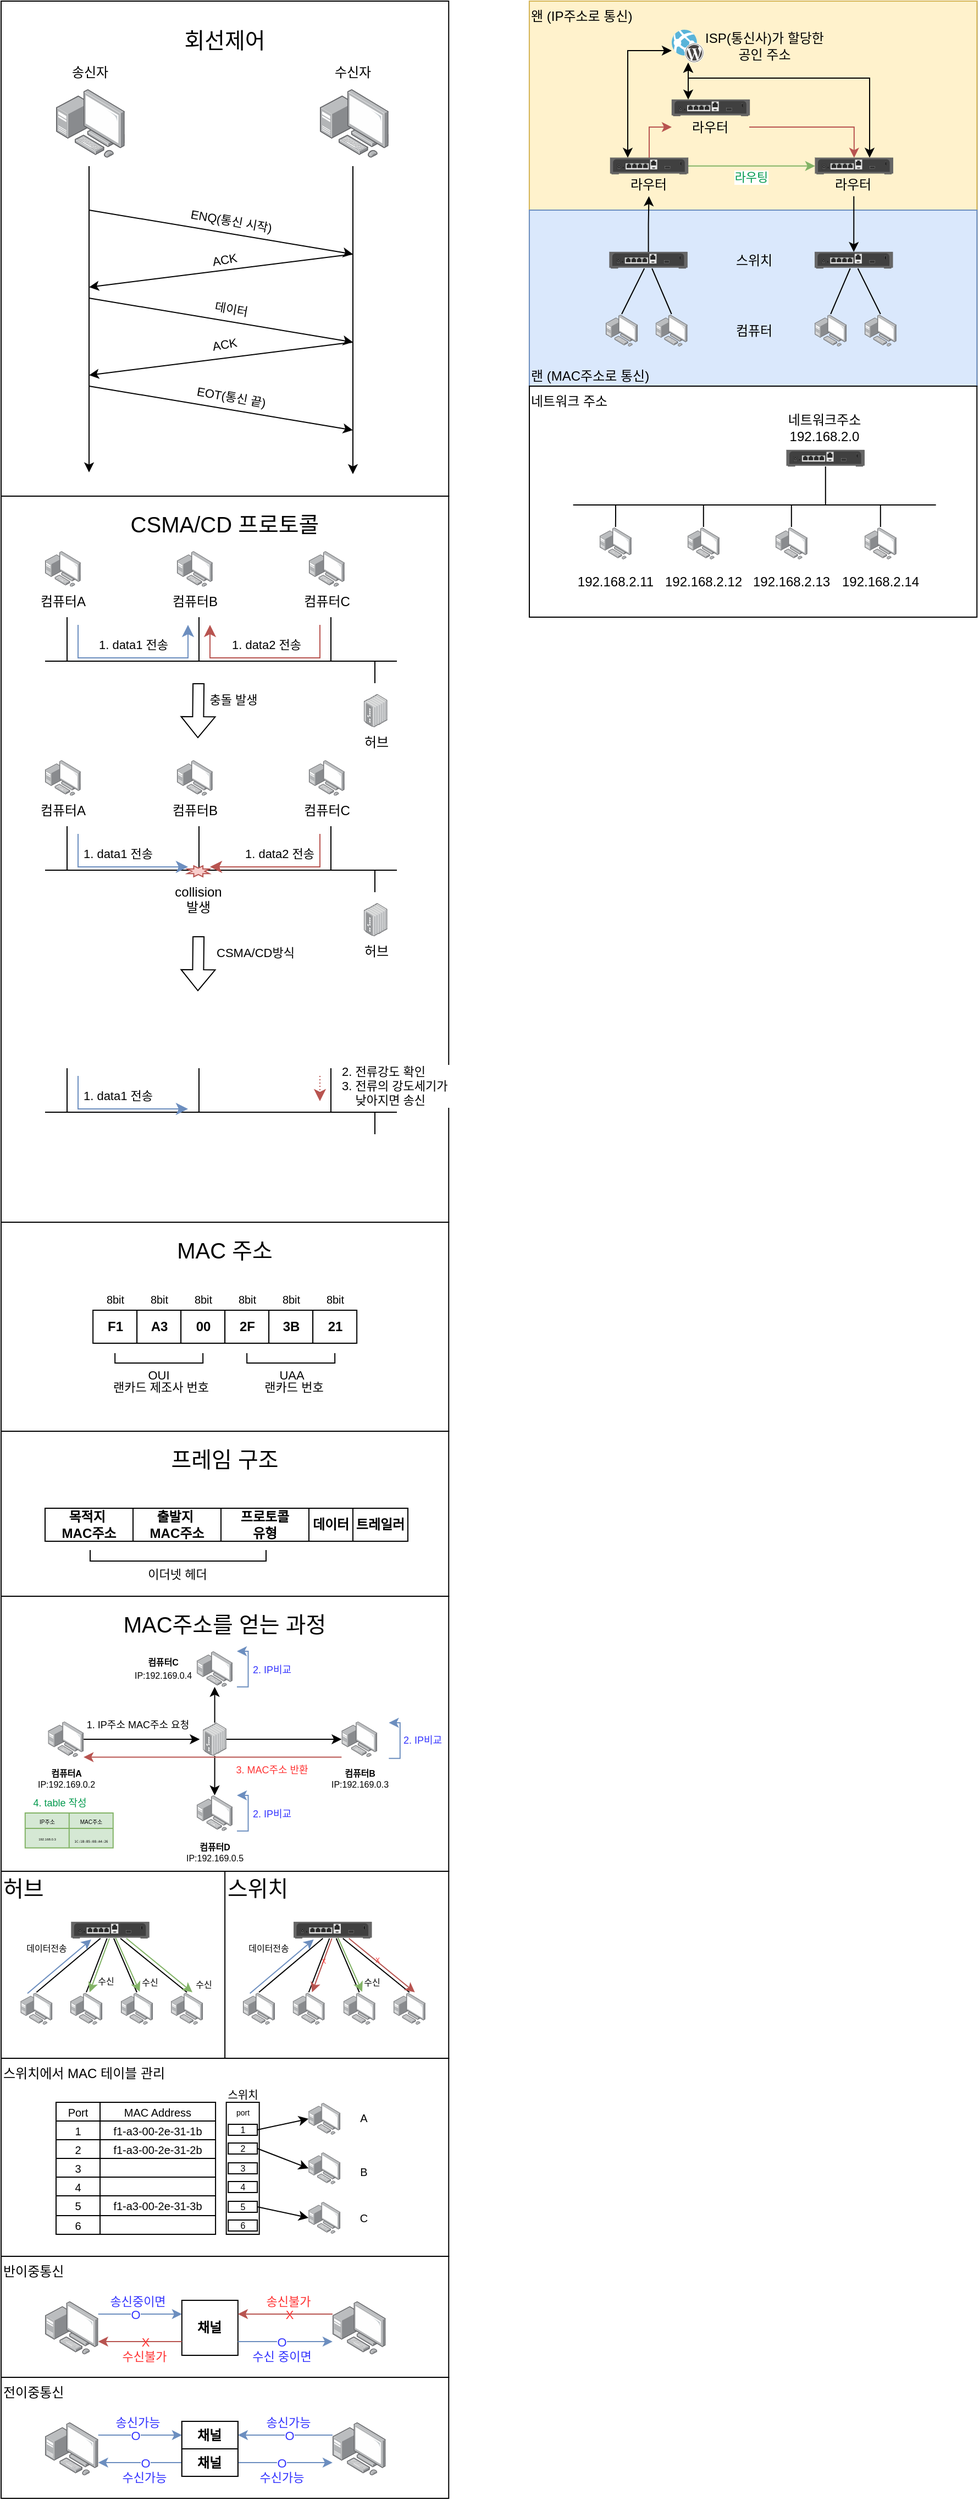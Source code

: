 <mxfile version="24.6.4" type="device">
  <diagram name="페이지-1" id="KsCMl-bCgQmfPF2eeVKp">
    <mxGraphModel dx="2390" dy="1568" grid="1" gridSize="10" guides="1" tooltips="1" connect="1" arrows="1" fold="1" page="1" pageScale="1" pageWidth="827" pageHeight="1169" math="0" shadow="0">
      <root>
        <mxCell id="0" />
        <mxCell id="1" parent="0" />
        <mxCell id="NBqCAsSv_uK9oybTgLD4-45" value="" style="rounded=0;whiteSpace=wrap;html=1;" vertex="1" parent="1">
          <mxGeometry x="480.49" width="407.14" height="350" as="geometry" />
        </mxCell>
        <mxCell id="NBqCAsSv_uK9oybTgLD4-99" value="왠 (IP주소로 통신)" style="rounded=0;whiteSpace=wrap;html=1;align=left;verticalAlign=top;fillColor=#fff2cc;strokeColor=#d6b656;" vertex="1" parent="1">
          <mxGeometry x="480.49" width="407.14" height="190" as="geometry" />
        </mxCell>
        <mxCell id="NBqCAsSv_uK9oybTgLD4-85" value="랜 (MAC주소로 통신)" style="rounded=0;whiteSpace=wrap;html=1;align=left;verticalAlign=bottom;fillColor=#dae8fc;strokeColor=#6c8ebf;" vertex="1" parent="1">
          <mxGeometry x="480.49" y="190" width="407.14" height="160" as="geometry" />
        </mxCell>
        <mxCell id="nM5_xXVfuns_7Hz3JYJI-85" value="" style="rounded=0;whiteSpace=wrap;html=1;" parent="1" vertex="1">
          <mxGeometry y="1450" width="407.14" height="250" as="geometry" />
        </mxCell>
        <mxCell id="nM5_xXVfuns_7Hz3JYJI-86" value="MAC주소를 얻는 과정" style="text;html=1;align=center;verticalAlign=middle;whiteSpace=wrap;rounded=0;fontSize=20;" parent="1" vertex="1">
          <mxGeometry x="107.14" y="1460" width="192.86" height="30" as="geometry" />
        </mxCell>
        <mxCell id="nM5_xXVfuns_7Hz3JYJI-48" value="" style="rounded=0;whiteSpace=wrap;html=1;" parent="1" vertex="1">
          <mxGeometry y="1300" width="407.14" height="150" as="geometry" />
        </mxCell>
        <mxCell id="nM5_xXVfuns_7Hz3JYJI-49" value="프레임 구조" style="text;html=1;align=center;verticalAlign=middle;whiteSpace=wrap;rounded=0;fontSize=20;" parent="1" vertex="1">
          <mxGeometry x="107.14" y="1310" width="192.86" height="30" as="geometry" />
        </mxCell>
        <mxCell id="nM5_xXVfuns_7Hz3JYJI-26" value="" style="rounded=0;whiteSpace=wrap;html=1;" parent="1" vertex="1">
          <mxGeometry y="1110" width="407.14" height="190" as="geometry" />
        </mxCell>
        <mxCell id="LLuFh1mj-3Ku0f0gM1qA-21" value="" style="rounded=0;whiteSpace=wrap;html=1;" parent="1" vertex="1">
          <mxGeometry y="450" width="407.14" height="660" as="geometry" />
        </mxCell>
        <mxCell id="LLuFh1mj-3Ku0f0gM1qA-18" value="" style="rounded=0;whiteSpace=wrap;html=1;" parent="1" vertex="1">
          <mxGeometry width="407.14" height="450" as="geometry" />
        </mxCell>
        <mxCell id="LLuFh1mj-3Ku0f0gM1qA-1" value="" style="image;points=[];aspect=fixed;html=1;align=center;shadow=0;dashed=0;image=img/lib/allied_telesis/computer_and_terminals/Personal_Computer_with_Server.svg;" parent="1" vertex="1">
          <mxGeometry x="50" y="80" width="62.4" height="62.4" as="geometry" />
        </mxCell>
        <mxCell id="LLuFh1mj-3Ku0f0gM1qA-2" value="" style="image;points=[];aspect=fixed;html=1;align=center;shadow=0;dashed=0;image=img/lib/allied_telesis/computer_and_terminals/Personal_Computer_with_Server.svg;" parent="1" vertex="1">
          <mxGeometry x="290" y="80" width="62.4" height="62.4" as="geometry" />
        </mxCell>
        <mxCell id="LLuFh1mj-3Ku0f0gM1qA-3" value="" style="endArrow=classic;html=1;rounded=0;" parent="1" edge="1">
          <mxGeometry width="50" height="50" relative="1" as="geometry">
            <mxPoint x="80" y="150" as="sourcePoint" />
            <mxPoint x="80" y="428.35" as="targetPoint" />
          </mxGeometry>
        </mxCell>
        <mxCell id="LLuFh1mj-3Ku0f0gM1qA-4" value="" style="endArrow=classic;html=1;rounded=0;exitX=0.481;exitY=0.988;exitDx=0;exitDy=0;exitPerimeter=0;" parent="1" edge="1">
          <mxGeometry width="50" height="50" relative="1" as="geometry">
            <mxPoint x="320.014" y="150.001" as="sourcePoint" />
            <mxPoint x="320" y="430" as="targetPoint" />
          </mxGeometry>
        </mxCell>
        <mxCell id="LLuFh1mj-3Ku0f0gM1qA-6" value="" style="endArrow=classic;html=1;rounded=0;" parent="1" edge="1">
          <mxGeometry width="50" height="50" relative="1" as="geometry">
            <mxPoint x="80" y="190" as="sourcePoint" />
            <mxPoint x="320" y="230" as="targetPoint" />
          </mxGeometry>
        </mxCell>
        <mxCell id="LLuFh1mj-3Ku0f0gM1qA-9" value="ENQ(통신 시작)" style="edgeLabel;html=1;align=center;verticalAlign=middle;resizable=0;points=[];rotation=10;" parent="LLuFh1mj-3Ku0f0gM1qA-6" vertex="1" connectable="0">
          <mxGeometry x="-0.058" y="2" relative="1" as="geometry">
            <mxPoint x="16" y="-7" as="offset" />
          </mxGeometry>
        </mxCell>
        <mxCell id="LLuFh1mj-3Ku0f0gM1qA-7" value="송신자" style="text;html=1;align=center;verticalAlign=middle;whiteSpace=wrap;rounded=0;" parent="1" vertex="1">
          <mxGeometry x="51.2" y="50" width="60" height="30" as="geometry" />
        </mxCell>
        <mxCell id="LLuFh1mj-3Ku0f0gM1qA-8" value="수신자" style="text;html=1;align=center;verticalAlign=middle;whiteSpace=wrap;rounded=0;" parent="1" vertex="1">
          <mxGeometry x="290" y="50" width="60" height="30" as="geometry" />
        </mxCell>
        <mxCell id="LLuFh1mj-3Ku0f0gM1qA-10" value="" style="endArrow=classic;html=1;rounded=0;" parent="1" edge="1">
          <mxGeometry width="50" height="50" relative="1" as="geometry">
            <mxPoint x="80" y="270" as="sourcePoint" />
            <mxPoint x="320" y="310" as="targetPoint" />
          </mxGeometry>
        </mxCell>
        <mxCell id="LLuFh1mj-3Ku0f0gM1qA-11" value="데이터" style="edgeLabel;html=1;align=center;verticalAlign=middle;resizable=0;points=[];rotation=10;" parent="LLuFh1mj-3Ku0f0gM1qA-10" vertex="1" connectable="0">
          <mxGeometry x="-0.058" y="2" relative="1" as="geometry">
            <mxPoint x="16" y="-7" as="offset" />
          </mxGeometry>
        </mxCell>
        <mxCell id="LLuFh1mj-3Ku0f0gM1qA-12" value="" style="endArrow=classic;html=1;rounded=0;" parent="1" edge="1">
          <mxGeometry width="50" height="50" relative="1" as="geometry">
            <mxPoint x="80" y="350" as="sourcePoint" />
            <mxPoint x="320" y="390" as="targetPoint" />
          </mxGeometry>
        </mxCell>
        <mxCell id="LLuFh1mj-3Ku0f0gM1qA-13" value="EOT(통신 끝)" style="edgeLabel;html=1;align=center;verticalAlign=middle;resizable=0;points=[];rotation=10;" parent="LLuFh1mj-3Ku0f0gM1qA-12" vertex="1" connectable="0">
          <mxGeometry x="-0.058" y="2" relative="1" as="geometry">
            <mxPoint x="16" y="-7" as="offset" />
          </mxGeometry>
        </mxCell>
        <mxCell id="LLuFh1mj-3Ku0f0gM1qA-14" value="" style="endArrow=classic;html=1;rounded=0;" parent="1" edge="1">
          <mxGeometry width="50" height="50" relative="1" as="geometry">
            <mxPoint x="320" y="230" as="sourcePoint" />
            <mxPoint x="80" y="260" as="targetPoint" />
          </mxGeometry>
        </mxCell>
        <mxCell id="LLuFh1mj-3Ku0f0gM1qA-15" value="ACK" style="edgeLabel;html=1;align=center;verticalAlign=middle;resizable=0;points=[];rotation=-10;" parent="LLuFh1mj-3Ku0f0gM1qA-14" vertex="1" connectable="0">
          <mxGeometry x="-0.058" y="2" relative="1" as="geometry">
            <mxPoint x="-4" y="-11" as="offset" />
          </mxGeometry>
        </mxCell>
        <mxCell id="LLuFh1mj-3Ku0f0gM1qA-16" value="" style="endArrow=classic;html=1;rounded=0;" parent="1" edge="1">
          <mxGeometry width="50" height="50" relative="1" as="geometry">
            <mxPoint x="320" y="310" as="sourcePoint" />
            <mxPoint x="80" y="340" as="targetPoint" />
          </mxGeometry>
        </mxCell>
        <mxCell id="LLuFh1mj-3Ku0f0gM1qA-17" value="ACK" style="edgeLabel;html=1;align=center;verticalAlign=middle;resizable=0;points=[];rotation=-10;" parent="LLuFh1mj-3Ku0f0gM1qA-16" vertex="1" connectable="0">
          <mxGeometry x="-0.058" y="2" relative="1" as="geometry">
            <mxPoint x="-4" y="-14" as="offset" />
          </mxGeometry>
        </mxCell>
        <mxCell id="LLuFh1mj-3Ku0f0gM1qA-19" value="회선제어" style="text;html=1;align=center;verticalAlign=middle;whiteSpace=wrap;rounded=0;fontSize=20;" parent="1" vertex="1">
          <mxGeometry x="157.14" y="20" width="92.86" height="30" as="geometry" />
        </mxCell>
        <mxCell id="LLuFh1mj-3Ku0f0gM1qA-20" value="컴퓨터A" style="image;points=[];aspect=fixed;html=1;align=center;shadow=0;dashed=0;image=img/lib/allied_telesis/computer_and_terminals/Personal_Computer_with_Server.svg;" parent="1" vertex="1">
          <mxGeometry x="40" y="500" width="32.4" height="32.4" as="geometry" />
        </mxCell>
        <mxCell id="LLuFh1mj-3Ku0f0gM1qA-22" value="컴퓨터B" style="image;points=[];aspect=fixed;html=1;align=center;shadow=0;dashed=0;image=img/lib/allied_telesis/computer_and_terminals/Personal_Computer_with_Server.svg;" parent="1" vertex="1">
          <mxGeometry x="160" y="500" width="32.4" height="32.4" as="geometry" />
        </mxCell>
        <mxCell id="LLuFh1mj-3Ku0f0gM1qA-23" value="컴퓨터C" style="image;points=[];aspect=fixed;html=1;align=center;shadow=0;dashed=0;image=img/lib/allied_telesis/computer_and_terminals/Personal_Computer_with_Server.svg;" parent="1" vertex="1">
          <mxGeometry x="280" y="500" width="32.4" height="32.4" as="geometry" />
        </mxCell>
        <mxCell id="LLuFh1mj-3Ku0f0gM1qA-24" value="허브" style="image;points=[];aspect=fixed;html=1;align=center;shadow=0;dashed=0;image=img/lib/allied_telesis/switch/Industrial_Ethernet_IE200.svg;" parent="1" vertex="1">
          <mxGeometry x="330" y="630" width="21.38" height="30" as="geometry" />
        </mxCell>
        <mxCell id="LLuFh1mj-3Ku0f0gM1qA-26" value="" style="endArrow=none;html=1;rounded=0;" parent="1" edge="1">
          <mxGeometry width="50" height="50" relative="1" as="geometry">
            <mxPoint x="40" y="600" as="sourcePoint" />
            <mxPoint x="360" y="600" as="targetPoint" />
          </mxGeometry>
        </mxCell>
        <mxCell id="LLuFh1mj-3Ku0f0gM1qA-27" value="" style="endArrow=none;html=1;rounded=0;" parent="1" edge="1">
          <mxGeometry width="50" height="50" relative="1" as="geometry">
            <mxPoint x="60" y="600" as="sourcePoint" />
            <mxPoint x="60" y="560" as="targetPoint" />
          </mxGeometry>
        </mxCell>
        <mxCell id="LLuFh1mj-3Ku0f0gM1qA-28" value="" style="endArrow=none;html=1;rounded=0;" parent="1" edge="1">
          <mxGeometry width="50" height="50" relative="1" as="geometry">
            <mxPoint x="180" y="600" as="sourcePoint" />
            <mxPoint x="180" y="560" as="targetPoint" />
          </mxGeometry>
        </mxCell>
        <mxCell id="LLuFh1mj-3Ku0f0gM1qA-31" value="" style="endArrow=none;html=1;rounded=0;" parent="1" edge="1">
          <mxGeometry width="50" height="50" relative="1" as="geometry">
            <mxPoint x="300" y="600" as="sourcePoint" />
            <mxPoint x="300" y="560" as="targetPoint" />
          </mxGeometry>
        </mxCell>
        <mxCell id="LLuFh1mj-3Ku0f0gM1qA-32" value="" style="endArrow=none;html=1;rounded=0;" parent="1" edge="1">
          <mxGeometry width="50" height="50" relative="1" as="geometry">
            <mxPoint x="340" y="620" as="sourcePoint" />
            <mxPoint x="340" y="600" as="targetPoint" />
          </mxGeometry>
        </mxCell>
        <mxCell id="LLuFh1mj-3Ku0f0gM1qA-33" value="" style="edgeStyle=elbowEdgeStyle;elbow=vertical;endArrow=classic;html=1;curved=0;rounded=0;endSize=8;startSize=8;fillColor=#dae8fc;strokeColor=#6c8ebf;" parent="1" edge="1">
          <mxGeometry width="50" height="50" relative="1" as="geometry">
            <mxPoint x="70" y="567" as="sourcePoint" />
            <mxPoint x="170" y="567" as="targetPoint" />
            <Array as="points">
              <mxPoint x="120" y="597" />
            </Array>
          </mxGeometry>
        </mxCell>
        <mxCell id="LLuFh1mj-3Ku0f0gM1qA-35" value="1. data1 전송" style="edgeLabel;html=1;align=center;verticalAlign=middle;resizable=0;points=[];" parent="LLuFh1mj-3Ku0f0gM1qA-33" vertex="1" connectable="0">
          <mxGeometry x="-0.062" y="1" relative="1" as="geometry">
            <mxPoint x="5" y="-11" as="offset" />
          </mxGeometry>
        </mxCell>
        <mxCell id="LLuFh1mj-3Ku0f0gM1qA-34" value="" style="edgeStyle=elbowEdgeStyle;elbow=vertical;endArrow=classic;html=1;curved=0;rounded=0;endSize=8;startSize=8;fillColor=#f8cecc;strokeColor=#b85450;" parent="1" edge="1">
          <mxGeometry width="50" height="50" relative="1" as="geometry">
            <mxPoint x="290" y="567" as="sourcePoint" />
            <mxPoint x="190" y="567" as="targetPoint" />
            <Array as="points">
              <mxPoint x="240" y="597" />
            </Array>
          </mxGeometry>
        </mxCell>
        <mxCell id="LLuFh1mj-3Ku0f0gM1qA-36" value="1. data2 전송" style="edgeLabel;html=1;align=center;verticalAlign=middle;resizable=0;points=[];" parent="LLuFh1mj-3Ku0f0gM1qA-34" vertex="1" connectable="0">
          <mxGeometry x="-0.167" relative="1" as="geometry">
            <mxPoint x="-13" y="-12" as="offset" />
          </mxGeometry>
        </mxCell>
        <mxCell id="LLuFh1mj-3Ku0f0gM1qA-37" value="컴퓨터A" style="image;points=[];aspect=fixed;html=1;align=center;shadow=0;dashed=0;image=img/lib/allied_telesis/computer_and_terminals/Personal_Computer_with_Server.svg;" parent="1" vertex="1">
          <mxGeometry x="40" y="690" width="32.4" height="32.4" as="geometry" />
        </mxCell>
        <mxCell id="LLuFh1mj-3Ku0f0gM1qA-38" value="컴퓨터B" style="image;points=[];aspect=fixed;html=1;align=center;shadow=0;dashed=0;image=img/lib/allied_telesis/computer_and_terminals/Personal_Computer_with_Server.svg;" parent="1" vertex="1">
          <mxGeometry x="160" y="690" width="32.4" height="32.4" as="geometry" />
        </mxCell>
        <mxCell id="LLuFh1mj-3Ku0f0gM1qA-39" value="컴퓨터C" style="image;points=[];aspect=fixed;html=1;align=center;shadow=0;dashed=0;image=img/lib/allied_telesis/computer_and_terminals/Personal_Computer_with_Server.svg;" parent="1" vertex="1">
          <mxGeometry x="280" y="690" width="32.4" height="32.4" as="geometry" />
        </mxCell>
        <mxCell id="LLuFh1mj-3Ku0f0gM1qA-40" value="허브" style="image;points=[];aspect=fixed;html=1;align=center;shadow=0;dashed=0;image=img/lib/allied_telesis/switch/Industrial_Ethernet_IE200.svg;" parent="1" vertex="1">
          <mxGeometry x="330" y="820" width="21.38" height="30" as="geometry" />
        </mxCell>
        <mxCell id="LLuFh1mj-3Ku0f0gM1qA-41" value="" style="endArrow=none;html=1;rounded=0;" parent="1" edge="1">
          <mxGeometry width="50" height="50" relative="1" as="geometry">
            <mxPoint x="40" y="790" as="sourcePoint" />
            <mxPoint x="360" y="790" as="targetPoint" />
          </mxGeometry>
        </mxCell>
        <mxCell id="LLuFh1mj-3Ku0f0gM1qA-42" value="" style="endArrow=none;html=1;rounded=0;" parent="1" edge="1">
          <mxGeometry width="50" height="50" relative="1" as="geometry">
            <mxPoint x="60" y="790" as="sourcePoint" />
            <mxPoint x="60" y="750" as="targetPoint" />
          </mxGeometry>
        </mxCell>
        <mxCell id="LLuFh1mj-3Ku0f0gM1qA-43" value="" style="endArrow=none;html=1;rounded=0;" parent="1" edge="1">
          <mxGeometry width="50" height="50" relative="1" as="geometry">
            <mxPoint x="180" y="790" as="sourcePoint" />
            <mxPoint x="180" y="750" as="targetPoint" />
          </mxGeometry>
        </mxCell>
        <mxCell id="LLuFh1mj-3Ku0f0gM1qA-44" value="" style="endArrow=none;html=1;rounded=0;" parent="1" edge="1">
          <mxGeometry width="50" height="50" relative="1" as="geometry">
            <mxPoint x="300" y="790" as="sourcePoint" />
            <mxPoint x="300" y="750" as="targetPoint" />
          </mxGeometry>
        </mxCell>
        <mxCell id="LLuFh1mj-3Ku0f0gM1qA-45" value="" style="endArrow=none;html=1;rounded=0;" parent="1" edge="1">
          <mxGeometry width="50" height="50" relative="1" as="geometry">
            <mxPoint x="340" y="810" as="sourcePoint" />
            <mxPoint x="340" y="790" as="targetPoint" />
          </mxGeometry>
        </mxCell>
        <mxCell id="LLuFh1mj-3Ku0f0gM1qA-46" value="" style="edgeStyle=elbowEdgeStyle;elbow=vertical;endArrow=classic;html=1;curved=0;rounded=0;endSize=8;startSize=8;fillColor=#dae8fc;strokeColor=#6c8ebf;" parent="1" edge="1">
          <mxGeometry width="50" height="50" relative="1" as="geometry">
            <mxPoint x="70" y="757" as="sourcePoint" />
            <mxPoint x="170" y="787" as="targetPoint" />
            <Array as="points">
              <mxPoint x="120" y="787" />
            </Array>
          </mxGeometry>
        </mxCell>
        <mxCell id="LLuFh1mj-3Ku0f0gM1qA-47" value="1. data1 전송" style="edgeLabel;html=1;align=center;verticalAlign=middle;resizable=0;points=[];" parent="LLuFh1mj-3Ku0f0gM1qA-46" vertex="1" connectable="0">
          <mxGeometry x="-0.062" y="1" relative="1" as="geometry">
            <mxPoint x="5" y="-11" as="offset" />
          </mxGeometry>
        </mxCell>
        <mxCell id="LLuFh1mj-3Ku0f0gM1qA-48" value="" style="edgeStyle=elbowEdgeStyle;elbow=vertical;endArrow=classic;html=1;curved=0;rounded=0;endSize=8;startSize=8;fillColor=#f8cecc;strokeColor=#b85450;" parent="1" edge="1">
          <mxGeometry width="50" height="50" relative="1" as="geometry">
            <mxPoint x="290" y="757" as="sourcePoint" />
            <mxPoint x="190" y="787" as="targetPoint" />
            <Array as="points">
              <mxPoint x="240" y="787" />
            </Array>
          </mxGeometry>
        </mxCell>
        <mxCell id="LLuFh1mj-3Ku0f0gM1qA-49" value="1. data2 전송" style="edgeLabel;html=1;align=center;verticalAlign=middle;resizable=0;points=[];" parent="LLuFh1mj-3Ku0f0gM1qA-48" vertex="1" connectable="0">
          <mxGeometry x="-0.167" relative="1" as="geometry">
            <mxPoint x="-13" y="-12" as="offset" />
          </mxGeometry>
        </mxCell>
        <mxCell id="LLuFh1mj-3Ku0f0gM1qA-50" value="collision&lt;div&gt;발생&lt;/div&gt;" style="verticalLabelPosition=bottom;verticalAlign=top;html=1;shape=mxgraph.basic.8_point_star;fillColor=#f8cecc;strokeColor=#b85450;" parent="1" vertex="1">
          <mxGeometry x="169.4" y="786" width="20" height="10" as="geometry" />
        </mxCell>
        <mxCell id="LLuFh1mj-3Ku0f0gM1qA-52" value="" style="shape=flexArrow;endArrow=classic;html=1;rounded=0;" parent="1" edge="1">
          <mxGeometry width="50" height="50" relative="1" as="geometry">
            <mxPoint x="179.56" y="620" as="sourcePoint" />
            <mxPoint x="179" y="670" as="targetPoint" />
          </mxGeometry>
        </mxCell>
        <mxCell id="LLuFh1mj-3Ku0f0gM1qA-67" value="충돌 발생" style="edgeLabel;html=1;align=center;verticalAlign=middle;resizable=0;points=[];" parent="LLuFh1mj-3Ku0f0gM1qA-52" vertex="1" connectable="0">
          <mxGeometry x="-0.42" relative="1" as="geometry">
            <mxPoint x="31" as="offset" />
          </mxGeometry>
        </mxCell>
        <mxCell id="LLuFh1mj-3Ku0f0gM1qA-53" value="&lt;font style=&quot;font-size: 8px;&quot;&gt;&lt;b&gt;컴퓨터A&lt;/b&gt;&lt;/font&gt;&lt;div style=&quot;font-size: 8px;&quot;&gt;&lt;font style=&quot;font-size: 8px;&quot;&gt;IP:192.169.0.2&lt;/font&gt;&lt;/div&gt;" style="image;points=[[0,0,0,0,0],[0,0.5,0,0,0],[0,1,0,0,0],[0.5,0,0,0,0],[0.5,1,0,0,0],[1,0,0,0,0],[1,0.5,0,0,0],[1,1,0,0,0]];aspect=fixed;html=1;align=center;shadow=0;dashed=0;image=img/lib/allied_telesis/computer_and_terminals/Personal_Computer_with_Server.svg;" parent="1" vertex="1">
          <mxGeometry x="42.69" y="1563.8" width="32.4" height="32.4" as="geometry" />
        </mxCell>
        <mxCell id="nM5_xXVfuns_7Hz3JYJI-54" style="edgeStyle=orthogonalEdgeStyle;rounded=0;orthogonalLoop=1;jettySize=auto;html=1;entryX=0.5;entryY=1;entryDx=0;entryDy=0;entryPerimeter=0;" parent="1" source="LLuFh1mj-3Ku0f0gM1qA-56" target="nM5_xXVfuns_7Hz3JYJI-51" edge="1">
          <mxGeometry relative="1" as="geometry">
            <mxPoint x="194.26" y="1534" as="targetPoint" />
          </mxGeometry>
        </mxCell>
        <mxCell id="LLuFh1mj-3Ku0f0gM1qA-56" value="" style="image;points=[];aspect=fixed;html=1;align=center;shadow=0;dashed=0;image=img/lib/allied_telesis/switch/Industrial_Ethernet_IE200.svg;" parent="1" vertex="1">
          <mxGeometry x="183.57" y="1565" width="21.38" height="30" as="geometry" />
        </mxCell>
        <mxCell id="LLuFh1mj-3Ku0f0gM1qA-57" value="" style="endArrow=none;html=1;rounded=0;" parent="1" edge="1">
          <mxGeometry width="50" height="50" relative="1" as="geometry">
            <mxPoint x="40" y="1010" as="sourcePoint" />
            <mxPoint x="360" y="1010" as="targetPoint" />
          </mxGeometry>
        </mxCell>
        <mxCell id="LLuFh1mj-3Ku0f0gM1qA-58" value="" style="endArrow=none;html=1;rounded=0;" parent="1" edge="1">
          <mxGeometry width="50" height="50" relative="1" as="geometry">
            <mxPoint x="60" y="1010" as="sourcePoint" />
            <mxPoint x="60" y="970" as="targetPoint" />
          </mxGeometry>
        </mxCell>
        <mxCell id="LLuFh1mj-3Ku0f0gM1qA-59" value="" style="endArrow=none;html=1;rounded=0;" parent="1" edge="1">
          <mxGeometry width="50" height="50" relative="1" as="geometry">
            <mxPoint x="180" y="1010" as="sourcePoint" />
            <mxPoint x="180" y="970" as="targetPoint" />
          </mxGeometry>
        </mxCell>
        <mxCell id="LLuFh1mj-3Ku0f0gM1qA-60" value="" style="endArrow=none;html=1;rounded=0;" parent="1" edge="1">
          <mxGeometry width="50" height="50" relative="1" as="geometry">
            <mxPoint x="300" y="1010" as="sourcePoint" />
            <mxPoint x="300" y="970" as="targetPoint" />
          </mxGeometry>
        </mxCell>
        <mxCell id="LLuFh1mj-3Ku0f0gM1qA-61" value="" style="endArrow=none;html=1;rounded=0;" parent="1" edge="1">
          <mxGeometry width="50" height="50" relative="1" as="geometry">
            <mxPoint x="340" y="1030" as="sourcePoint" />
            <mxPoint x="340" y="1010" as="targetPoint" />
          </mxGeometry>
        </mxCell>
        <mxCell id="LLuFh1mj-3Ku0f0gM1qA-62" value="" style="edgeStyle=elbowEdgeStyle;elbow=vertical;endArrow=classic;html=1;curved=0;rounded=0;endSize=8;startSize=8;fillColor=#dae8fc;strokeColor=#6c8ebf;" parent="1" edge="1">
          <mxGeometry width="50" height="50" relative="1" as="geometry">
            <mxPoint x="70" y="977" as="sourcePoint" />
            <mxPoint x="170" y="1007" as="targetPoint" />
            <Array as="points">
              <mxPoint x="120" y="1007" />
            </Array>
          </mxGeometry>
        </mxCell>
        <mxCell id="LLuFh1mj-3Ku0f0gM1qA-63" value="1. data1 전송" style="edgeLabel;html=1;align=center;verticalAlign=middle;resizable=0;points=[];" parent="LLuFh1mj-3Ku0f0gM1qA-62" vertex="1" connectable="0">
          <mxGeometry x="-0.062" y="1" relative="1" as="geometry">
            <mxPoint x="5" y="-11" as="offset" />
          </mxGeometry>
        </mxCell>
        <mxCell id="LLuFh1mj-3Ku0f0gM1qA-64" value="" style="edgeStyle=elbowEdgeStyle;elbow=vertical;endArrow=classic;html=1;curved=0;rounded=0;endSize=8;startSize=8;fillColor=#f8cecc;strokeColor=#b85450;dashed=1;dashPattern=1 2;" parent="1" edge="1">
          <mxGeometry width="50" height="50" relative="1" as="geometry">
            <mxPoint x="290" y="977" as="sourcePoint" />
            <mxPoint x="290" y="1000" as="targetPoint" />
            <Array as="points" />
          </mxGeometry>
        </mxCell>
        <mxCell id="LLuFh1mj-3Ku0f0gM1qA-65" value="2. 전류강도 확인&lt;div&gt;3. 전류의 강도세기가&amp;nbsp;&lt;/div&gt;&lt;div&gt;&amp;nbsp; &amp;nbsp; 낮아지면 송신&lt;/div&gt;" style="edgeLabel;html=1;align=left;verticalAlign=middle;resizable=0;points=[];" parent="LLuFh1mj-3Ku0f0gM1qA-64" vertex="1" connectable="0">
          <mxGeometry x="-0.167" relative="1" as="geometry">
            <mxPoint x="18" y="-1" as="offset" />
          </mxGeometry>
        </mxCell>
        <mxCell id="LLuFh1mj-3Ku0f0gM1qA-68" value="" style="shape=flexArrow;endArrow=classic;html=1;rounded=0;" parent="1" edge="1">
          <mxGeometry width="50" height="50" relative="1" as="geometry">
            <mxPoint x="179.56" y="850" as="sourcePoint" />
            <mxPoint x="179" y="900" as="targetPoint" />
          </mxGeometry>
        </mxCell>
        <mxCell id="LLuFh1mj-3Ku0f0gM1qA-69" value="CSMA/CD방식" style="edgeLabel;html=1;align=center;verticalAlign=middle;resizable=0;points=[];" parent="LLuFh1mj-3Ku0f0gM1qA-68" vertex="1" connectable="0">
          <mxGeometry x="-0.42" relative="1" as="geometry">
            <mxPoint x="51" as="offset" />
          </mxGeometry>
        </mxCell>
        <mxCell id="LLuFh1mj-3Ku0f0gM1qA-70" value="CSMA/CD 프로토콜" style="text;html=1;align=center;verticalAlign=middle;whiteSpace=wrap;rounded=0;fontSize=20;" parent="1" vertex="1">
          <mxGeometry x="107.14" y="460" width="192.86" height="30" as="geometry" />
        </mxCell>
        <mxCell id="nM5_xXVfuns_7Hz3JYJI-22" style="edgeStyle=orthogonalEdgeStyle;rounded=0;orthogonalLoop=1;jettySize=auto;html=1;entryX=0.5;entryY=1;entryDx=0;entryDy=0;endArrow=none;endFill=0;" parent="1" edge="1">
          <mxGeometry relative="1" as="geometry">
            <mxPoint x="103.57" y="1229" as="sourcePoint" />
            <mxPoint x="183.57" y="1229" as="targetPoint" />
            <Array as="points">
              <mxPoint x="103.57" y="1238" />
              <mxPoint x="183.57" y="1238" />
            </Array>
          </mxGeometry>
        </mxCell>
        <mxCell id="nM5_xXVfuns_7Hz3JYJI-24" value="OUI" style="edgeLabel;html=1;align=center;verticalAlign=middle;resizable=0;points=[];" parent="nM5_xXVfuns_7Hz3JYJI-22" vertex="1" connectable="0">
          <mxGeometry x="0.034" relative="1" as="geometry">
            <mxPoint x="-2" y="11" as="offset" />
          </mxGeometry>
        </mxCell>
        <mxCell id="nM5_xXVfuns_7Hz3JYJI-27" value="랜카드 제조사 번호" style="edgeLabel;html=1;align=center;verticalAlign=middle;resizable=0;points=[];" parent="nM5_xXVfuns_7Hz3JYJI-22" vertex="1" connectable="0">
          <mxGeometry x="0.02" y="1" relative="1" as="geometry">
            <mxPoint y="23" as="offset" />
          </mxGeometry>
        </mxCell>
        <mxCell id="nM5_xXVfuns_7Hz3JYJI-1" value="F1" style="rounded=0;whiteSpace=wrap;html=1;fontStyle=1" parent="1" vertex="1">
          <mxGeometry x="83.57" y="1190" width="40" height="30" as="geometry" />
        </mxCell>
        <mxCell id="nM5_xXVfuns_7Hz3JYJI-3" value="8bit" style="text;html=1;align=center;verticalAlign=middle;whiteSpace=wrap;rounded=0;fontSize=10;" parent="1" vertex="1">
          <mxGeometry x="94.77" y="1170" width="17.6" height="20" as="geometry" />
        </mxCell>
        <mxCell id="nM5_xXVfuns_7Hz3JYJI-12" value="A3" style="rounded=0;whiteSpace=wrap;html=1;fontStyle=1" parent="1" vertex="1">
          <mxGeometry x="123.57" y="1190" width="40" height="30" as="geometry" />
        </mxCell>
        <mxCell id="nM5_xXVfuns_7Hz3JYJI-13" value="8bit" style="text;html=1;align=center;verticalAlign=middle;whiteSpace=wrap;rounded=0;fontSize=10;" parent="1" vertex="1">
          <mxGeometry x="134.77" y="1170" width="17.6" height="20" as="geometry" />
        </mxCell>
        <mxCell id="nM5_xXVfuns_7Hz3JYJI-14" value="00" style="rounded=0;whiteSpace=wrap;html=1;fontStyle=1" parent="1" vertex="1">
          <mxGeometry x="163.57" y="1190" width="40" height="30" as="geometry" />
        </mxCell>
        <mxCell id="nM5_xXVfuns_7Hz3JYJI-15" value="8bit" style="text;html=1;align=center;verticalAlign=middle;whiteSpace=wrap;rounded=0;fontSize=10;" parent="1" vertex="1">
          <mxGeometry x="174.77" y="1170" width="17.6" height="20" as="geometry" />
        </mxCell>
        <mxCell id="nM5_xXVfuns_7Hz3JYJI-23" style="edgeStyle=orthogonalEdgeStyle;rounded=0;orthogonalLoop=1;jettySize=auto;html=1;entryX=0.5;entryY=1;entryDx=0;entryDy=0;strokeColor=default;align=center;verticalAlign=middle;fontFamily=Helvetica;fontSize=11;fontColor=default;labelBackgroundColor=default;endArrow=none;endFill=0;" parent="1" edge="1">
          <mxGeometry relative="1" as="geometry">
            <mxPoint x="223.57" y="1229" as="sourcePoint" />
            <mxPoint x="303.57" y="1229" as="targetPoint" />
            <Array as="points">
              <mxPoint x="223.57" y="1238" />
              <mxPoint x="303.57" y="1238" />
            </Array>
          </mxGeometry>
        </mxCell>
        <mxCell id="nM5_xXVfuns_7Hz3JYJI-25" value="UAA" style="edgeLabel;html=1;align=center;verticalAlign=middle;resizable=0;points=[];" parent="nM5_xXVfuns_7Hz3JYJI-23" vertex="1" connectable="0">
          <mxGeometry x="0.045" y="-1" relative="1" as="geometry">
            <mxPoint x="-2" y="10" as="offset" />
          </mxGeometry>
        </mxCell>
        <mxCell id="nM5_xXVfuns_7Hz3JYJI-28" value="랜카드 번호" style="edgeLabel;html=1;align=center;verticalAlign=middle;resizable=0;points=[];" parent="nM5_xXVfuns_7Hz3JYJI-23" vertex="1" connectable="0">
          <mxGeometry x="0.037" relative="1" as="geometry">
            <mxPoint y="22" as="offset" />
          </mxGeometry>
        </mxCell>
        <mxCell id="nM5_xXVfuns_7Hz3JYJI-16" value="2F" style="rounded=0;whiteSpace=wrap;html=1;fontStyle=1" parent="1" vertex="1">
          <mxGeometry x="203.57" y="1190" width="40" height="30" as="geometry" />
        </mxCell>
        <mxCell id="nM5_xXVfuns_7Hz3JYJI-17" value="8bit" style="text;html=1;align=center;verticalAlign=middle;whiteSpace=wrap;rounded=0;fontSize=10;" parent="1" vertex="1">
          <mxGeometry x="214.77" y="1170" width="17.6" height="20" as="geometry" />
        </mxCell>
        <mxCell id="nM5_xXVfuns_7Hz3JYJI-18" value="3B" style="rounded=0;whiteSpace=wrap;html=1;fontStyle=1" parent="1" vertex="1">
          <mxGeometry x="243.57" y="1190" width="40" height="30" as="geometry" />
        </mxCell>
        <mxCell id="nM5_xXVfuns_7Hz3JYJI-19" value="8bit" style="text;html=1;align=center;verticalAlign=middle;whiteSpace=wrap;rounded=0;fontSize=10;" parent="1" vertex="1">
          <mxGeometry x="254.77" y="1170" width="17.6" height="20" as="geometry" />
        </mxCell>
        <mxCell id="nM5_xXVfuns_7Hz3JYJI-20" value="21" style="rounded=0;whiteSpace=wrap;html=1;fontStyle=1" parent="1" vertex="1">
          <mxGeometry x="283.57" y="1190" width="40" height="30" as="geometry" />
        </mxCell>
        <mxCell id="nM5_xXVfuns_7Hz3JYJI-21" value="8bit" style="text;html=1;align=center;verticalAlign=middle;whiteSpace=wrap;rounded=0;fontSize=10;" parent="1" vertex="1">
          <mxGeometry x="294.77" y="1170" width="17.6" height="20" as="geometry" />
        </mxCell>
        <mxCell id="nM5_xXVfuns_7Hz3JYJI-29" value="MAC 주소" style="text;html=1;align=center;verticalAlign=middle;whiteSpace=wrap;rounded=0;fontSize=20;" parent="1" vertex="1">
          <mxGeometry x="107.14" y="1120" width="192.86" height="30" as="geometry" />
        </mxCell>
        <mxCell id="nM5_xXVfuns_7Hz3JYJI-46" style="edgeStyle=orthogonalEdgeStyle;rounded=0;orthogonalLoop=1;jettySize=auto;html=1;entryX=0.5;entryY=1;entryDx=0;entryDy=0;strokeColor=default;align=center;verticalAlign=middle;fontFamily=Helvetica;fontSize=11;fontColor=default;labelBackgroundColor=default;endArrow=none;endFill=0;" parent="1" edge="1">
          <mxGeometry relative="1" as="geometry">
            <mxPoint x="81" y="1408" as="sourcePoint" />
            <mxPoint x="241" y="1408" as="targetPoint" />
            <Array as="points">
              <mxPoint x="81" y="1418" />
              <mxPoint x="241" y="1418" />
            </Array>
          </mxGeometry>
        </mxCell>
        <mxCell id="nM5_xXVfuns_7Hz3JYJI-47" value="이더넷 헤더" style="edgeLabel;html=1;align=center;verticalAlign=middle;resizable=0;points=[];" parent="nM5_xXVfuns_7Hz3JYJI-46" vertex="1" connectable="0">
          <mxGeometry x="0.008" y="-1" relative="1" as="geometry">
            <mxPoint x="-2" y="11" as="offset" />
          </mxGeometry>
        </mxCell>
        <mxCell id="nM5_xXVfuns_7Hz3JYJI-30" value="목적지&amp;nbsp;&lt;div&gt;MAC주소&lt;/div&gt;" style="rounded=0;whiteSpace=wrap;html=1;fontStyle=1" parent="1" vertex="1">
          <mxGeometry x="40" y="1370" width="80" height="30" as="geometry" />
        </mxCell>
        <mxCell id="nM5_xXVfuns_7Hz3JYJI-42" value="출발지&amp;nbsp;&lt;div&gt;MAC주소&lt;/div&gt;" style="rounded=0;whiteSpace=wrap;html=1;fontStyle=1" parent="1" vertex="1">
          <mxGeometry x="120" y="1370" width="80" height="30" as="geometry" />
        </mxCell>
        <mxCell id="nM5_xXVfuns_7Hz3JYJI-43" value="프로토콜&lt;div&gt;유형&lt;/div&gt;" style="rounded=0;whiteSpace=wrap;html=1;fontStyle=1" parent="1" vertex="1">
          <mxGeometry x="200" y="1370" width="80" height="30" as="geometry" />
        </mxCell>
        <mxCell id="nM5_xXVfuns_7Hz3JYJI-44" value="데이터" style="rounded=0;whiteSpace=wrap;html=1;fontStyle=1" parent="1" vertex="1">
          <mxGeometry x="280" y="1370" width="40" height="30" as="geometry" />
        </mxCell>
        <mxCell id="nM5_xXVfuns_7Hz3JYJI-45" value="트레일러" style="rounded=0;whiteSpace=wrap;html=1;fontStyle=1" parent="1" vertex="1">
          <mxGeometry x="320" y="1370" width="50" height="30" as="geometry" />
        </mxCell>
        <mxCell id="nM5_xXVfuns_7Hz3JYJI-50" value="&lt;font style=&quot;font-size: 8px;&quot;&gt;&lt;b&gt;컴퓨터B&lt;/b&gt;&lt;/font&gt;&lt;div style=&quot;font-size: 8px;&quot;&gt;IP:192.169.0.3&lt;/div&gt;" style="image;points=[[0,0,0,0,0],[0,0.5,0,0,0],[0,1,0,0,0],[0.5,0,0,0,0],[0.5,1,0,0,0],[1,0,0,0,0],[1,0.5,0,0,0],[1,1,0,0,0]];aspect=fixed;html=1;align=center;shadow=0;dashed=0;image=img/lib/allied_telesis/computer_and_terminals/Personal_Computer_with_Server.svg;" parent="1" vertex="1">
          <mxGeometry x="309.69" y="1563.8" width="32.4" height="32.4" as="geometry" />
        </mxCell>
        <mxCell id="nM5_xXVfuns_7Hz3JYJI-51" value="" style="image;points=[[0,0,0,0,0],[0,0.5,0,0,0],[0,1,0,0,0],[0.5,0,0,0,0],[0.5,1,0,0,0],[1,0,0,0,0],[1,0.5,0,0,0],[1,1,0,0,0]];aspect=fixed;html=1;align=center;shadow=0;dashed=0;image=img/lib/allied_telesis/computer_and_terminals/Personal_Computer_with_Server.svg;" parent="1" vertex="1">
          <mxGeometry x="178.06" y="1500" width="32.4" height="32.4" as="geometry" />
        </mxCell>
        <mxCell id="nM5_xXVfuns_7Hz3JYJI-59" style="edgeStyle=orthogonalEdgeStyle;rounded=0;orthogonalLoop=1;jettySize=auto;html=1;exitX=1;exitY=1;exitDx=0;exitDy=0;exitPerimeter=0;entryX=1;entryY=0;entryDx=0;entryDy=0;entryPerimeter=0;fillColor=#dae8fc;strokeColor=#6c8ebf;" parent="1" edge="1">
          <mxGeometry relative="1" as="geometry">
            <mxPoint x="214.53" y="1631" as="targetPoint" />
            <mxPoint x="214.53" y="1663.4" as="sourcePoint" />
            <Array as="points">
              <mxPoint x="224.76" y="1663" />
              <mxPoint x="224.76" y="1631" />
            </Array>
          </mxGeometry>
        </mxCell>
        <mxCell id="nM5_xXVfuns_7Hz3JYJI-65" value="&lt;span style=&quot;color: rgb(51, 51, 255); font-size: 9px;&quot;&gt;2. IP비교&lt;/span&gt;" style="edgeLabel;html=1;align=center;verticalAlign=middle;resizable=0;points=[];" parent="nM5_xXVfuns_7Hz3JYJI-59" vertex="1" connectable="0">
          <mxGeometry x="-0.064" relative="1" as="geometry">
            <mxPoint x="21" y="-2" as="offset" />
          </mxGeometry>
        </mxCell>
        <mxCell id="nM5_xXVfuns_7Hz3JYJI-52" value="&lt;font style=&quot;font-size: 8px;&quot;&gt;&lt;b&gt;컴퓨터D&lt;/b&gt;&lt;/font&gt;&lt;div style=&quot;font-size: 8px;&quot;&gt;IP:192.169.0.5&lt;/div&gt;" style="image;points=[[0,0,0,0,0],[0,0.5,0,0,0],[0,1,0,0,0],[0.5,0,0,0,0],[0.5,1,0,0,0],[1,0,0,0,0],[1,0.5,0,0,0],[1,1,0,0,0]];aspect=fixed;html=1;align=center;shadow=0;dashed=0;image=img/lib/allied_telesis/computer_and_terminals/Personal_Computer_with_Server.svg;" parent="1" vertex="1">
          <mxGeometry x="178.06" y="1631" width="32.4" height="32.4" as="geometry" />
        </mxCell>
        <mxCell id="nM5_xXVfuns_7Hz3JYJI-53" style="edgeStyle=orthogonalEdgeStyle;rounded=0;orthogonalLoop=1;jettySize=auto;html=1;" parent="1" source="LLuFh1mj-3Ku0f0gM1qA-53" edge="1">
          <mxGeometry relative="1" as="geometry">
            <mxPoint x="180.69" y="1580" as="targetPoint" />
          </mxGeometry>
        </mxCell>
        <mxCell id="nM5_xXVfuns_7Hz3JYJI-58" value="1. IP주소 MAC주소 요청" style="edgeLabel;html=1;align=center;verticalAlign=middle;resizable=0;points=[];fontSize=9;" parent="nM5_xXVfuns_7Hz3JYJI-53" vertex="1" connectable="0">
          <mxGeometry x="-0.266" y="1" relative="1" as="geometry">
            <mxPoint x="10" y="-12" as="offset" />
          </mxGeometry>
        </mxCell>
        <mxCell id="nM5_xXVfuns_7Hz3JYJI-55" style="edgeStyle=orthogonalEdgeStyle;rounded=0;orthogonalLoop=1;jettySize=auto;html=1;entryX=0.5;entryY=0;entryDx=0;entryDy=0;entryPerimeter=0;" parent="1" source="LLuFh1mj-3Ku0f0gM1qA-56" target="nM5_xXVfuns_7Hz3JYJI-52" edge="1">
          <mxGeometry relative="1" as="geometry" />
        </mxCell>
        <mxCell id="nM5_xXVfuns_7Hz3JYJI-56" style="edgeStyle=orthogonalEdgeStyle;rounded=0;orthogonalLoop=1;jettySize=auto;html=1;entryX=0;entryY=0.5;entryDx=0;entryDy=0;entryPerimeter=0;" parent="1" source="LLuFh1mj-3Ku0f0gM1qA-56" target="nM5_xXVfuns_7Hz3JYJI-50" edge="1">
          <mxGeometry relative="1" as="geometry" />
        </mxCell>
        <mxCell id="nM5_xXVfuns_7Hz3JYJI-57" value="&lt;font style=&quot;text-wrap: nowrap; font-size: 8px;&quot;&gt;&lt;b&gt;컴퓨터C&lt;/b&gt;&lt;/font&gt;&lt;div style=&quot;text-wrap: nowrap; font-size: 8px;&quot;&gt;IP:192.169.0.4&lt;/div&gt;" style="text;html=1;align=center;verticalAlign=bottom;whiteSpace=wrap;rounded=0;fontSize=20;" parent="1" vertex="1">
          <mxGeometry x="118.11" y="1500" width="59.29" height="30" as="geometry" />
        </mxCell>
        <mxCell id="nM5_xXVfuns_7Hz3JYJI-61" style="edgeStyle=orthogonalEdgeStyle;rounded=0;orthogonalLoop=1;jettySize=auto;html=1;exitX=1;exitY=1;exitDx=0;exitDy=0;exitPerimeter=0;entryX=1;entryY=0;entryDx=0;entryDy=0;entryPerimeter=0;fillColor=#dae8fc;strokeColor=#6c8ebf;" parent="1" edge="1">
          <mxGeometry relative="1" as="geometry">
            <mxPoint x="214.5" y="1500" as="targetPoint" />
            <mxPoint x="214.5" y="1532.4" as="sourcePoint" />
            <Array as="points">
              <mxPoint x="224.73" y="1532" />
              <mxPoint x="224.73" y="1500" />
            </Array>
          </mxGeometry>
        </mxCell>
        <mxCell id="nM5_xXVfuns_7Hz3JYJI-64" value="&lt;span style=&quot;font-size: 9px;&quot;&gt;2. IP비교&lt;/span&gt;" style="edgeLabel;html=1;align=center;verticalAlign=middle;resizable=0;points=[];fontColor=#3333FF;" parent="nM5_xXVfuns_7Hz3JYJI-61" vertex="1" connectable="0">
          <mxGeometry x="-0.076" relative="1" as="geometry">
            <mxPoint x="21" y="-2" as="offset" />
          </mxGeometry>
        </mxCell>
        <mxCell id="nM5_xXVfuns_7Hz3JYJI-62" style="edgeStyle=orthogonalEdgeStyle;rounded=0;orthogonalLoop=1;jettySize=auto;html=1;exitX=1;exitY=1;exitDx=0;exitDy=0;exitPerimeter=0;entryX=1;entryY=0;entryDx=0;entryDy=0;entryPerimeter=0;fillColor=#dae8fc;strokeColor=#6c8ebf;" parent="1" edge="1">
          <mxGeometry relative="1" as="geometry">
            <mxPoint x="352.69" y="1565" as="targetPoint" />
            <mxPoint x="352.69" y="1597.4" as="sourcePoint" />
            <Array as="points">
              <mxPoint x="362.92" y="1597" />
              <mxPoint x="362.92" y="1565" />
            </Array>
          </mxGeometry>
        </mxCell>
        <mxCell id="nM5_xXVfuns_7Hz3JYJI-66" value="&lt;span style=&quot;color: rgb(51, 51, 255); font-size: 9px;&quot;&gt;2. IP비교&lt;/span&gt;" style="edgeLabel;html=1;align=center;verticalAlign=middle;resizable=0;points=[];" parent="nM5_xXVfuns_7Hz3JYJI-62" vertex="1" connectable="0">
          <mxGeometry x="0.018" relative="1" as="geometry">
            <mxPoint x="20" y="-1" as="offset" />
          </mxGeometry>
        </mxCell>
        <mxCell id="nM5_xXVfuns_7Hz3JYJI-67" style="edgeStyle=orthogonalEdgeStyle;rounded=0;orthogonalLoop=1;jettySize=auto;html=1;exitX=0;exitY=1;exitDx=0;exitDy=0;exitPerimeter=0;entryX=1;entryY=1;entryDx=0;entryDy=0;entryPerimeter=0;fillColor=#f8cecc;strokeColor=#b85450;" parent="1" source="nM5_xXVfuns_7Hz3JYJI-50" target="LLuFh1mj-3Ku0f0gM1qA-53" edge="1">
          <mxGeometry relative="1" as="geometry">
            <mxPoint x="309.69" y="1588" as="sourcePoint" />
            <mxPoint x="163.287" y="1587.85" as="targetPoint" />
            <Array as="points">
              <mxPoint x="260.69" y="1597" />
              <mxPoint x="260.69" y="1597" />
            </Array>
          </mxGeometry>
        </mxCell>
        <mxCell id="nM5_xXVfuns_7Hz3JYJI-68" value="&lt;span style=&quot;font-size: 9px;&quot;&gt;&lt;font color=&quot;#ff3333&quot;&gt;3. MAC주소 반환&lt;/font&gt;&lt;/span&gt;" style="edgeLabel;html=1;align=center;verticalAlign=middle;resizable=0;points=[];" parent="nM5_xXVfuns_7Hz3JYJI-67" vertex="1" connectable="0">
          <mxGeometry x="-0.072" relative="1" as="geometry">
            <mxPoint x="45" y="11" as="offset" />
          </mxGeometry>
        </mxCell>
        <mxCell id="nM5_xXVfuns_7Hz3JYJI-70" value="" style="shape=table;startSize=0;container=1;collapsible=0;childLayout=tableLayout;fontSize=10;spacing=0;spacingTop=-3;fillColor=#d5e8d4;strokeColor=#82b366;" parent="1" vertex="1">
          <mxGeometry x="21.89" y="1647" width="80" height="31.8" as="geometry" />
        </mxCell>
        <mxCell id="nM5_xXVfuns_7Hz3JYJI-71" value="" style="shape=tableRow;horizontal=0;startSize=0;swimlaneHead=0;swimlaneBody=0;strokeColor=inherit;top=0;left=0;bottom=0;right=0;collapsible=0;dropTarget=0;fillColor=none;points=[[0,0.5],[1,0.5]];portConstraint=eastwest;fontSize=5;" parent="nM5_xXVfuns_7Hz3JYJI-70" vertex="1">
          <mxGeometry width="80" height="14" as="geometry" />
        </mxCell>
        <mxCell id="nM5_xXVfuns_7Hz3JYJI-72" value="&lt;font style=&quot;font-size: 5px;&quot;&gt;IP주소&lt;/font&gt;" style="shape=partialRectangle;html=1;connectable=0;strokeColor=inherit;overflow=hidden;fillColor=none;top=0;left=0;bottom=0;right=0;pointerEvents=1;fontSize=5;whiteSpace=wrap;" parent="nM5_xXVfuns_7Hz3JYJI-71" vertex="1">
          <mxGeometry width="40" height="14" as="geometry">
            <mxRectangle width="40" height="14" as="alternateBounds" />
          </mxGeometry>
        </mxCell>
        <mxCell id="nM5_xXVfuns_7Hz3JYJI-73" value="&lt;font style=&quot;font-size: 5px;&quot;&gt;MAC주소&lt;/font&gt;" style="shape=partialRectangle;html=1;whiteSpace=wrap;connectable=0;strokeColor=inherit;overflow=hidden;fillColor=none;top=0;left=0;bottom=0;right=0;pointerEvents=1;fontSize=5;spacing=1;" parent="nM5_xXVfuns_7Hz3JYJI-71" vertex="1">
          <mxGeometry x="40" width="40" height="14" as="geometry">
            <mxRectangle width="40" height="14" as="alternateBounds" />
          </mxGeometry>
        </mxCell>
        <mxCell id="nM5_xXVfuns_7Hz3JYJI-75" value="" style="shape=tableRow;horizontal=0;startSize=0;swimlaneHead=0;swimlaneBody=0;strokeColor=inherit;top=0;left=0;bottom=0;right=0;collapsible=0;dropTarget=0;fillColor=none;points=[[0,0.5],[1,0.5]];portConstraint=eastwest;fontSize=5;" parent="nM5_xXVfuns_7Hz3JYJI-70" vertex="1">
          <mxGeometry y="14" width="80" height="18" as="geometry" />
        </mxCell>
        <mxCell id="nM5_xXVfuns_7Hz3JYJI-76" value="&lt;font style=&quot;font-size: 3px;&quot;&gt;192.168.0.3&lt;/font&gt;" style="shape=partialRectangle;html=1;whiteSpace=wrap;connectable=0;strokeColor=inherit;overflow=hidden;fillColor=none;top=0;left=0;bottom=0;right=0;pointerEvents=1;fontSize=5;" parent="nM5_xXVfuns_7Hz3JYJI-75" vertex="1">
          <mxGeometry width="40" height="18" as="geometry">
            <mxRectangle width="40" height="18" as="alternateBounds" />
          </mxGeometry>
        </mxCell>
        <mxCell id="nM5_xXVfuns_7Hz3JYJI-77" value="&lt;pre style=&quot;text-align: left; font-family: D2Coding, monospace;&quot;&gt;&lt;font style=&quot;font-size: 3px;&quot;&gt;1C:1B:B5:08:A4:26&lt;/font&gt;&lt;/pre&gt;" style="shape=partialRectangle;html=1;whiteSpace=wrap;connectable=0;strokeColor=inherit;overflow=hidden;fillColor=none;top=0;left=0;bottom=0;right=0;pointerEvents=1;fontSize=5;" parent="nM5_xXVfuns_7Hz3JYJI-75" vertex="1">
          <mxGeometry x="40" width="40" height="18" as="geometry">
            <mxRectangle width="40" height="18" as="alternateBounds" />
          </mxGeometry>
        </mxCell>
        <mxCell id="nM5_xXVfuns_7Hz3JYJI-84" value="&lt;span style=&quot;font-size: 9px;&quot;&gt;&lt;font&gt;4. table 작성&lt;/font&gt;&lt;/span&gt;" style="edgeLabel;html=1;align=center;verticalAlign=middle;resizable=0;points=[];fontColor=#00994D;" parent="1" vertex="1" connectable="0">
          <mxGeometry x="53.089" y="1637.004" as="geometry" />
        </mxCell>
        <mxCell id="VpUAEhzX7erUnMTntEyK-1" value="" style="rounded=0;whiteSpace=wrap;html=1;" parent="1" vertex="1">
          <mxGeometry y="1700" width="407.14" height="170" as="geometry" />
        </mxCell>
        <mxCell id="VpUAEhzX7erUnMTntEyK-2" value="허브" style="text;html=1;align=left;verticalAlign=middle;whiteSpace=wrap;rounded=0;fontSize=20;" parent="1" vertex="1">
          <mxGeometry x="-0.49" y="1700" width="70.49" height="30" as="geometry" />
        </mxCell>
        <mxCell id="VpUAEhzX7erUnMTntEyK-3" value="" style="endArrow=none;html=1;rounded=0;entryX=0.5;entryY=1;entryDx=0;entryDy=0;exitX=0.5;exitY=1;exitDx=0;exitDy=0;" parent="1" source="VpUAEhzX7erUnMTntEyK-1" target="nM5_xXVfuns_7Hz3JYJI-85" edge="1">
          <mxGeometry width="50" height="50" relative="1" as="geometry">
            <mxPoint x="390" y="1660" as="sourcePoint" />
            <mxPoint x="440" y="1610" as="targetPoint" />
          </mxGeometry>
        </mxCell>
        <mxCell id="VpUAEhzX7erUnMTntEyK-4" value="스위치" style="text;html=1;align=left;verticalAlign=middle;whiteSpace=wrap;rounded=0;fontSize=20;" parent="1" vertex="1">
          <mxGeometry x="204" y="1700" width="70.49" height="30" as="geometry" />
        </mxCell>
        <mxCell id="VpUAEhzX7erUnMTntEyK-8" value="" style="html=1;verticalLabelPosition=bottom;verticalAlign=top;outlineConnect=0;shadow=0;dashed=0;shape=mxgraph.rack.hpe_aruba.gateways_controllers.aruba_9004_4_port_gbe_gateway_back;" parent="1" vertex="1">
          <mxGeometry x="63.77" y="1746" width="71" height="15" as="geometry" />
        </mxCell>
        <mxCell id="VpUAEhzX7erUnMTntEyK-10" value="" style="image;points=[[0,0,0,0,0],[0,0.5,0,0,0],[0,1,0,0,0],[0.5,0,0,0,0],[0.5,1,0,0,0],[1,0,0,0,0],[1,0.5,0,0,0],[1,1,0,0,0]];aspect=fixed;html=1;align=center;shadow=0;dashed=0;image=img/lib/allied_telesis/computer_and_terminals/Personal_Computer_with_Server.svg;" parent="1" vertex="1">
          <mxGeometry x="17.66" y="1810" width="29" height="30" as="geometry" />
        </mxCell>
        <mxCell id="VpUAEhzX7erUnMTntEyK-11" value="" style="image;points=[[0,0,0,0,0],[0,0.5,0,0,0],[0,1,0,0,0],[0.5,0,0,0,0],[0.5,1,0,0,0],[1,0,0,0,0],[1,0.5,0,0,0],[1,1,0,0,0]];aspect=fixed;html=1;align=center;shadow=0;dashed=0;image=img/lib/allied_telesis/computer_and_terminals/Personal_Computer_with_Server.svg;" parent="1" vertex="1">
          <mxGeometry x="63" y="1810" width="29" height="30" as="geometry" />
        </mxCell>
        <mxCell id="VpUAEhzX7erUnMTntEyK-12" value="" style="image;points=[[0,0,0,0,0],[0,0.5,0,0,0],[0,1,0,0,0],[0.5,0,0,0,0],[0.5,1,0,0,0],[1,0,0,0,0],[1,0.5,0,0,0],[1,1,0,0,0]];aspect=fixed;html=1;align=center;shadow=0;dashed=0;image=img/lib/allied_telesis/computer_and_terminals/Personal_Computer_with_Server.svg;" parent="1" vertex="1">
          <mxGeometry x="109" y="1810" width="29" height="30" as="geometry" />
        </mxCell>
        <mxCell id="VpUAEhzX7erUnMTntEyK-13" value="" style="image;points=[[0,0,0,0,0],[0,0.5,0,0,0],[0,1,0,0,0],[0.5,0,0,0,0],[0.5,1,0,0,0],[1,0,0,0,0],[1,0.5,0,0,0],[1,1,0,0,0]];aspect=fixed;html=1;align=center;shadow=0;dashed=0;image=img/lib/allied_telesis/computer_and_terminals/Personal_Computer_with_Server.svg;" parent="1" vertex="1">
          <mxGeometry x="154.57" y="1810" width="29" height="30" as="geometry" />
        </mxCell>
        <mxCell id="VpUAEhzX7erUnMTntEyK-18" value="" style="endArrow=none;html=1;rounded=0;exitX=0.5;exitY=0;exitDx=0;exitDy=0;exitPerimeter=0;endFill=0;" parent="1" source="VpUAEhzX7erUnMTntEyK-10" target="VpUAEhzX7erUnMTntEyK-8" edge="1">
          <mxGeometry width="50" height="50" relative="1" as="geometry">
            <mxPoint x="33.89" y="1811" as="sourcePoint" />
            <mxPoint x="83.89" y="1761" as="targetPoint" />
          </mxGeometry>
        </mxCell>
        <mxCell id="VpUAEhzX7erUnMTntEyK-19" value="" style="endArrow=none;html=1;rounded=0;exitX=0.5;exitY=0;exitDx=0;exitDy=0;exitPerimeter=0;endFill=0;" parent="1" source="VpUAEhzX7erUnMTntEyK-11" target="VpUAEhzX7erUnMTntEyK-8" edge="1">
          <mxGeometry width="50" height="50" relative="1" as="geometry">
            <mxPoint x="42" y="1820" as="sourcePoint" />
            <mxPoint x="100" y="1771" as="targetPoint" />
          </mxGeometry>
        </mxCell>
        <mxCell id="VpUAEhzX7erUnMTntEyK-20" value="" style="endArrow=none;html=1;rounded=0;exitX=0.5;exitY=0;exitDx=0;exitDy=0;exitPerimeter=0;endFill=0;" parent="1" source="VpUAEhzX7erUnMTntEyK-12" target="VpUAEhzX7erUnMTntEyK-8" edge="1">
          <mxGeometry width="50" height="50" relative="1" as="geometry">
            <mxPoint x="88" y="1820" as="sourcePoint" />
            <mxPoint x="106" y="1771" as="targetPoint" />
          </mxGeometry>
        </mxCell>
        <mxCell id="VpUAEhzX7erUnMTntEyK-21" value="" style="endArrow=none;html=1;rounded=0;exitX=0.5;exitY=0;exitDx=0;exitDy=0;exitPerimeter=0;endFill=0;" parent="1" source="VpUAEhzX7erUnMTntEyK-13" target="VpUAEhzX7erUnMTntEyK-8" edge="1">
          <mxGeometry width="50" height="50" relative="1" as="geometry">
            <mxPoint x="134" y="1820" as="sourcePoint" />
            <mxPoint x="112" y="1771" as="targetPoint" />
          </mxGeometry>
        </mxCell>
        <mxCell id="VpUAEhzX7erUnMTntEyK-22" value="" style="endArrow=classic;html=1;rounded=0;exitX=0.5;exitY=0;exitDx=0;exitDy=0;exitPerimeter=0;endFill=1;fillColor=#dae8fc;strokeColor=#6c8ebf;" parent="1" edge="1">
          <mxGeometry width="50" height="50" relative="1" as="geometry">
            <mxPoint x="24" y="1811" as="sourcePoint" />
            <mxPoint x="82" y="1762" as="targetPoint" />
          </mxGeometry>
        </mxCell>
        <mxCell id="VpUAEhzX7erUnMTntEyK-23" value="데이터전송" style="edgeLabel;html=1;align=center;verticalAlign=middle;resizable=0;points=[];fontSize=8;" parent="VpUAEhzX7erUnMTntEyK-22" vertex="1" connectable="0">
          <mxGeometry x="0.183" relative="1" as="geometry">
            <mxPoint x="-18" y="-12" as="offset" />
          </mxGeometry>
        </mxCell>
        <mxCell id="VpUAEhzX7erUnMTntEyK-24" value="" style="endArrow=none;html=1;rounded=0;exitX=0.5;exitY=0;exitDx=0;exitDy=0;exitPerimeter=0;endFill=0;startArrow=classic;startFill=1;fillColor=#d5e8d4;strokeColor=#82b366;" parent="1" edge="1">
          <mxGeometry width="50" height="50" relative="1" as="geometry">
            <mxPoint x="80.5" y="1810" as="sourcePoint" />
            <mxPoint x="98.5" y="1761" as="targetPoint" />
          </mxGeometry>
        </mxCell>
        <mxCell id="VpUAEhzX7erUnMTntEyK-27" value="수신" style="edgeLabel;html=1;align=center;verticalAlign=middle;resizable=0;points=[];fontSize=8;" parent="VpUAEhzX7erUnMTntEyK-24" vertex="1" connectable="0">
          <mxGeometry x="-0.163" y="-1" relative="1" as="geometry">
            <mxPoint x="6" y="10" as="offset" />
          </mxGeometry>
        </mxCell>
        <mxCell id="VpUAEhzX7erUnMTntEyK-25" value="" style="endArrow=none;html=1;rounded=0;exitX=0.5;exitY=0;exitDx=0;exitDy=0;exitPerimeter=0;endFill=0;strokeColor=#82b366;align=center;verticalAlign=middle;fontFamily=Helvetica;fontSize=11;fontColor=default;labelBackgroundColor=default;startArrow=classic;startFill=1;fillColor=#d5e8d4;" parent="1" edge="1">
          <mxGeometry width="50" height="50" relative="1" as="geometry">
            <mxPoint x="126.14" y="1809.5" as="sourcePoint" />
            <mxPoint x="104.14" y="1760.5" as="targetPoint" />
          </mxGeometry>
        </mxCell>
        <mxCell id="VpUAEhzX7erUnMTntEyK-28" value="&lt;span style=&quot;font-size: 8px;&quot;&gt;수신&lt;/span&gt;" style="edgeLabel;html=1;align=center;verticalAlign=middle;resizable=0;points=[];" parent="VpUAEhzX7erUnMTntEyK-25" vertex="1" connectable="0">
          <mxGeometry x="-0.613" relative="1" as="geometry">
            <mxPoint x="13" as="offset" />
          </mxGeometry>
        </mxCell>
        <mxCell id="VpUAEhzX7erUnMTntEyK-26" value="" style="endArrow=none;html=1;rounded=0;exitX=0.5;exitY=0;exitDx=0;exitDy=0;exitPerimeter=0;endFill=0;strokeColor=#82b366;align=center;verticalAlign=middle;fontFamily=Helvetica;fontSize=11;fontColor=default;labelBackgroundColor=default;startArrow=classic;startFill=1;fillColor=#d5e8d4;" parent="1" edge="1">
          <mxGeometry width="50" height="50" relative="1" as="geometry">
            <mxPoint x="174" y="1810" as="sourcePoint" />
            <mxPoint x="114" y="1761" as="targetPoint" />
          </mxGeometry>
        </mxCell>
        <mxCell id="VpUAEhzX7erUnMTntEyK-29" value="&lt;span style=&quot;font-size: 8px;&quot;&gt;수신&lt;/span&gt;" style="edgeLabel;html=1;align=center;verticalAlign=middle;resizable=0;points=[];" parent="VpUAEhzX7erUnMTntEyK-26" vertex="1" connectable="0">
          <mxGeometry x="-0.702" y="-1" relative="1" as="geometry">
            <mxPoint x="18" as="offset" />
          </mxGeometry>
        </mxCell>
        <mxCell id="VpUAEhzX7erUnMTntEyK-30" value="" style="html=1;verticalLabelPosition=bottom;verticalAlign=top;outlineConnect=0;shadow=0;dashed=0;shape=mxgraph.rack.hpe_aruba.gateways_controllers.aruba_9004_4_port_gbe_gateway_back;" parent="1" vertex="1">
          <mxGeometry x="266.11" y="1746" width="71" height="15" as="geometry" />
        </mxCell>
        <mxCell id="VpUAEhzX7erUnMTntEyK-31" value="" style="image;points=[[0,0,0,0,0],[0,0.5,0,0,0],[0,1,0,0,0],[0.5,0,0,0,0],[0.5,1,0,0,0],[1,0,0,0,0],[1,0.5,0,0,0],[1,1,0,0,0]];aspect=fixed;html=1;align=center;shadow=0;dashed=0;image=img/lib/allied_telesis/computer_and_terminals/Personal_Computer_with_Server.svg;" parent="1" vertex="1">
          <mxGeometry x="220" y="1810" width="29" height="30" as="geometry" />
        </mxCell>
        <mxCell id="VpUAEhzX7erUnMTntEyK-32" value="" style="image;points=[[0,0,0,0,0],[0,0.5,0,0,0],[0,1,0,0,0],[0.5,0,0,0,0],[0.5,1,0,0,0],[1,0,0,0,0],[1,0.5,0,0,0],[1,1,0,0,0]];aspect=fixed;html=1;align=center;shadow=0;dashed=0;image=img/lib/allied_telesis/computer_and_terminals/Personal_Computer_with_Server.svg;" parent="1" vertex="1">
          <mxGeometry x="265.34" y="1810" width="29" height="30" as="geometry" />
        </mxCell>
        <mxCell id="VpUAEhzX7erUnMTntEyK-33" value="" style="image;points=[[0,0,0,0,0],[0,0.5,0,0,0],[0,1,0,0,0],[0.5,0,0,0,0],[0.5,1,0,0,0],[1,0,0,0,0],[1,0.5,0,0,0],[1,1,0,0,0]];aspect=fixed;html=1;align=center;shadow=0;dashed=0;image=img/lib/allied_telesis/computer_and_terminals/Personal_Computer_with_Server.svg;" parent="1" vertex="1">
          <mxGeometry x="311.34" y="1810" width="29" height="30" as="geometry" />
        </mxCell>
        <mxCell id="VpUAEhzX7erUnMTntEyK-34" value="" style="image;points=[[0,0,0,0,0],[0,0.5,0,0,0],[0,1,0,0,0],[0.5,0,0,0,0],[0.5,1,0,0,0],[1,0,0,0,0],[1,0.5,0,0,0],[1,1,0,0,0]];aspect=fixed;html=1;align=center;shadow=0;dashed=0;image=img/lib/allied_telesis/computer_and_terminals/Personal_Computer_with_Server.svg;" parent="1" vertex="1">
          <mxGeometry x="356.91" y="1810" width="29" height="30" as="geometry" />
        </mxCell>
        <mxCell id="VpUAEhzX7erUnMTntEyK-35" value="" style="endArrow=none;html=1;rounded=0;exitX=0.5;exitY=0;exitDx=0;exitDy=0;exitPerimeter=0;endFill=0;" parent="1" source="VpUAEhzX7erUnMTntEyK-31" target="VpUAEhzX7erUnMTntEyK-30" edge="1">
          <mxGeometry width="50" height="50" relative="1" as="geometry">
            <mxPoint x="236.23" y="1811" as="sourcePoint" />
            <mxPoint x="286.23" y="1761" as="targetPoint" />
          </mxGeometry>
        </mxCell>
        <mxCell id="VpUAEhzX7erUnMTntEyK-36" value="" style="endArrow=none;html=1;rounded=0;exitX=0.5;exitY=0;exitDx=0;exitDy=0;exitPerimeter=0;endFill=0;" parent="1" source="VpUAEhzX7erUnMTntEyK-32" target="VpUAEhzX7erUnMTntEyK-30" edge="1">
          <mxGeometry width="50" height="50" relative="1" as="geometry">
            <mxPoint x="244.34" y="1820" as="sourcePoint" />
            <mxPoint x="302.34" y="1771" as="targetPoint" />
          </mxGeometry>
        </mxCell>
        <mxCell id="VpUAEhzX7erUnMTntEyK-37" value="" style="endArrow=none;html=1;rounded=0;exitX=0.5;exitY=0;exitDx=0;exitDy=0;exitPerimeter=0;endFill=0;" parent="1" source="VpUAEhzX7erUnMTntEyK-33" target="VpUAEhzX7erUnMTntEyK-30" edge="1">
          <mxGeometry width="50" height="50" relative="1" as="geometry">
            <mxPoint x="290.34" y="1820" as="sourcePoint" />
            <mxPoint x="308.34" y="1771" as="targetPoint" />
          </mxGeometry>
        </mxCell>
        <mxCell id="VpUAEhzX7erUnMTntEyK-38" value="" style="endArrow=none;html=1;rounded=0;exitX=0.5;exitY=0;exitDx=0;exitDy=0;exitPerimeter=0;endFill=0;" parent="1" source="VpUAEhzX7erUnMTntEyK-34" target="VpUAEhzX7erUnMTntEyK-30" edge="1">
          <mxGeometry width="50" height="50" relative="1" as="geometry">
            <mxPoint x="336.34" y="1820" as="sourcePoint" />
            <mxPoint x="314.34" y="1771" as="targetPoint" />
          </mxGeometry>
        </mxCell>
        <mxCell id="VpUAEhzX7erUnMTntEyK-39" value="" style="endArrow=classic;html=1;rounded=0;exitX=0.5;exitY=0;exitDx=0;exitDy=0;exitPerimeter=0;endFill=1;fillColor=#dae8fc;strokeColor=#6c8ebf;" parent="1" edge="1">
          <mxGeometry width="50" height="50" relative="1" as="geometry">
            <mxPoint x="226.34" y="1811" as="sourcePoint" />
            <mxPoint x="284.34" y="1762" as="targetPoint" />
          </mxGeometry>
        </mxCell>
        <mxCell id="VpUAEhzX7erUnMTntEyK-40" value="데이터전송" style="edgeLabel;html=1;align=center;verticalAlign=middle;resizable=0;points=[];fontSize=8;" parent="VpUAEhzX7erUnMTntEyK-39" vertex="1" connectable="0">
          <mxGeometry x="0.183" relative="1" as="geometry">
            <mxPoint x="-18" y="-12" as="offset" />
          </mxGeometry>
        </mxCell>
        <mxCell id="VpUAEhzX7erUnMTntEyK-41" value="" style="endArrow=none;html=1;rounded=0;exitX=0.5;exitY=0;exitDx=0;exitDy=0;exitPerimeter=0;endFill=0;startArrow=classic;startFill=1;fillColor=#f8cecc;strokeColor=#b85450;" parent="1" edge="1">
          <mxGeometry width="50" height="50" relative="1" as="geometry">
            <mxPoint x="282.84" y="1810" as="sourcePoint" />
            <mxPoint x="300.84" y="1761" as="targetPoint" />
          </mxGeometry>
        </mxCell>
        <mxCell id="VpUAEhzX7erUnMTntEyK-48" value="X" style="edgeLabel;html=1;align=center;verticalAlign=middle;resizable=0;points=[];labelBackgroundColor=none;fontColor=#FF3333;fontSize=6;" parent="VpUAEhzX7erUnMTntEyK-41" vertex="1" connectable="0">
          <mxGeometry x="0.155" y="1" relative="1" as="geometry">
            <mxPoint x="1" as="offset" />
          </mxGeometry>
        </mxCell>
        <mxCell id="VpUAEhzX7erUnMTntEyK-43" value="" style="endArrow=none;html=1;rounded=0;exitX=0.5;exitY=0;exitDx=0;exitDy=0;exitPerimeter=0;endFill=0;strokeColor=#82b366;align=center;verticalAlign=middle;fontFamily=Helvetica;fontSize=11;fontColor=default;labelBackgroundColor=default;startArrow=classic;startFill=1;fillColor=#d5e8d4;" parent="1" edge="1">
          <mxGeometry width="50" height="50" relative="1" as="geometry">
            <mxPoint x="328.48" y="1809.5" as="sourcePoint" />
            <mxPoint x="306.48" y="1760.5" as="targetPoint" />
          </mxGeometry>
        </mxCell>
        <mxCell id="VpUAEhzX7erUnMTntEyK-44" value="&lt;span style=&quot;font-size: 8px;&quot;&gt;수신&lt;/span&gt;" style="edgeLabel;html=1;align=center;verticalAlign=middle;resizable=0;points=[];" parent="VpUAEhzX7erUnMTntEyK-43" vertex="1" connectable="0">
          <mxGeometry x="-0.613" relative="1" as="geometry">
            <mxPoint x="13" as="offset" />
          </mxGeometry>
        </mxCell>
        <mxCell id="VpUAEhzX7erUnMTntEyK-45" value="" style="endArrow=none;html=1;rounded=0;exitX=0.5;exitY=0;exitDx=0;exitDy=0;exitPerimeter=0;endFill=0;strokeColor=#b85450;align=center;verticalAlign=middle;fontFamily=Helvetica;fontSize=11;fontColor=default;labelBackgroundColor=default;startArrow=classic;startFill=1;fillColor=#f8cecc;" parent="1" edge="1">
          <mxGeometry width="50" height="50" relative="1" as="geometry">
            <mxPoint x="376.34" y="1810" as="sourcePoint" />
            <mxPoint x="316.34" y="1761" as="targetPoint" />
          </mxGeometry>
        </mxCell>
        <mxCell id="VpUAEhzX7erUnMTntEyK-47" value="X" style="edgeLabel;html=1;align=center;verticalAlign=middle;resizable=0;points=[];labelBackgroundColor=none;fontColor=#FF3333;fontSize=6;" parent="VpUAEhzX7erUnMTntEyK-45" vertex="1" connectable="0">
          <mxGeometry x="0.074" y="-1" relative="1" as="geometry">
            <mxPoint x="-3" y="-2" as="offset" />
          </mxGeometry>
        </mxCell>
        <mxCell id="VpUAEhzX7erUnMTntEyK-49" value="스위치에서 MAC 테이블 관리" style="rounded=0;whiteSpace=wrap;html=1;align=left;verticalAlign=top;" parent="1" vertex="1">
          <mxGeometry y="1870" width="407.14" height="180" as="geometry" />
        </mxCell>
        <mxCell id="VpUAEhzX7erUnMTntEyK-58" value="" style="shape=table;startSize=0;container=1;collapsible=0;childLayout=tableLayout;fontSize=16;" parent="1" vertex="1">
          <mxGeometry x="50" y="1910" width="145.05" height="120" as="geometry" />
        </mxCell>
        <mxCell id="VpUAEhzX7erUnMTntEyK-59" value="" style="shape=tableRow;horizontal=0;startSize=0;swimlaneHead=0;swimlaneBody=0;strokeColor=inherit;top=0;left=0;bottom=0;right=0;collapsible=0;dropTarget=0;fillColor=none;points=[[0,0.5],[1,0.5]];portConstraint=eastwest;fontSize=16;" parent="VpUAEhzX7erUnMTntEyK-58" vertex="1">
          <mxGeometry width="145.05" height="17" as="geometry" />
        </mxCell>
        <mxCell id="VpUAEhzX7erUnMTntEyK-60" value="Port" style="shape=partialRectangle;html=1;whiteSpace=wrap;connectable=0;strokeColor=inherit;overflow=hidden;fillColor=none;top=0;left=0;bottom=0;right=0;pointerEvents=1;fontSize=10;" parent="VpUAEhzX7erUnMTntEyK-59" vertex="1">
          <mxGeometry width="40" height="17" as="geometry">
            <mxRectangle width="40" height="17" as="alternateBounds" />
          </mxGeometry>
        </mxCell>
        <mxCell id="VpUAEhzX7erUnMTntEyK-61" value="MAC Address" style="shape=partialRectangle;html=1;whiteSpace=wrap;connectable=0;strokeColor=inherit;overflow=hidden;fillColor=none;top=0;left=0;bottom=0;right=0;pointerEvents=1;fontSize=10;" parent="VpUAEhzX7erUnMTntEyK-59" vertex="1">
          <mxGeometry x="40" width="105" height="17" as="geometry">
            <mxRectangle width="105" height="17" as="alternateBounds" />
          </mxGeometry>
        </mxCell>
        <mxCell id="VpUAEhzX7erUnMTntEyK-63" value="" style="shape=tableRow;horizontal=0;startSize=0;swimlaneHead=0;swimlaneBody=0;strokeColor=inherit;top=0;left=0;bottom=0;right=0;collapsible=0;dropTarget=0;fillColor=none;points=[[0,0.5],[1,0.5]];portConstraint=eastwest;fontSize=16;" parent="VpUAEhzX7erUnMTntEyK-58" vertex="1">
          <mxGeometry y="17" width="145.05" height="17" as="geometry" />
        </mxCell>
        <mxCell id="VpUAEhzX7erUnMTntEyK-64" value="1" style="shape=partialRectangle;html=1;whiteSpace=wrap;connectable=0;strokeColor=inherit;overflow=hidden;fillColor=none;top=0;left=0;bottom=0;right=0;pointerEvents=1;fontSize=10;" parent="VpUAEhzX7erUnMTntEyK-63" vertex="1">
          <mxGeometry width="40" height="17" as="geometry">
            <mxRectangle width="40" height="17" as="alternateBounds" />
          </mxGeometry>
        </mxCell>
        <mxCell id="VpUAEhzX7erUnMTntEyK-65" value="f1-a3-00-2e-31-1b" style="shape=partialRectangle;html=1;whiteSpace=wrap;connectable=0;strokeColor=inherit;overflow=hidden;fillColor=none;top=0;left=0;bottom=0;right=0;pointerEvents=1;fontSize=10;" parent="VpUAEhzX7erUnMTntEyK-63" vertex="1">
          <mxGeometry x="40" width="105" height="17" as="geometry">
            <mxRectangle width="105" height="17" as="alternateBounds" />
          </mxGeometry>
        </mxCell>
        <mxCell id="VpUAEhzX7erUnMTntEyK-67" value="" style="shape=tableRow;horizontal=0;startSize=0;swimlaneHead=0;swimlaneBody=0;strokeColor=inherit;top=0;left=0;bottom=0;right=0;collapsible=0;dropTarget=0;fillColor=none;points=[[0,0.5],[1,0.5]];portConstraint=eastwest;fontSize=16;" parent="VpUAEhzX7erUnMTntEyK-58" vertex="1">
          <mxGeometry y="34" width="145.05" height="17" as="geometry" />
        </mxCell>
        <mxCell id="VpUAEhzX7erUnMTntEyK-68" value="2" style="shape=partialRectangle;html=1;whiteSpace=wrap;connectable=0;strokeColor=inherit;overflow=hidden;fillColor=none;top=0;left=0;bottom=0;right=0;pointerEvents=1;fontSize=10;" parent="VpUAEhzX7erUnMTntEyK-67" vertex="1">
          <mxGeometry width="40" height="17" as="geometry">
            <mxRectangle width="40" height="17" as="alternateBounds" />
          </mxGeometry>
        </mxCell>
        <mxCell id="VpUAEhzX7erUnMTntEyK-69" value="f1-a3-00-2e-31-2b" style="shape=partialRectangle;html=1;whiteSpace=wrap;connectable=0;strokeColor=inherit;overflow=hidden;fillColor=none;top=0;left=0;bottom=0;right=0;pointerEvents=1;fontSize=10;" parent="VpUAEhzX7erUnMTntEyK-67" vertex="1">
          <mxGeometry x="40" width="105" height="17" as="geometry">
            <mxRectangle width="105" height="17" as="alternateBounds" />
          </mxGeometry>
        </mxCell>
        <mxCell id="VpUAEhzX7erUnMTntEyK-71" style="shape=tableRow;horizontal=0;startSize=0;swimlaneHead=0;swimlaneBody=0;strokeColor=inherit;top=0;left=0;bottom=0;right=0;collapsible=0;dropTarget=0;fillColor=none;points=[[0,0.5],[1,0.5]];portConstraint=eastwest;fontSize=16;" parent="VpUAEhzX7erUnMTntEyK-58" vertex="1">
          <mxGeometry y="51" width="145.05" height="17" as="geometry" />
        </mxCell>
        <mxCell id="VpUAEhzX7erUnMTntEyK-72" value="3" style="shape=partialRectangle;html=1;whiteSpace=wrap;connectable=0;strokeColor=inherit;overflow=hidden;fillColor=none;top=0;left=0;bottom=0;right=0;pointerEvents=1;fontSize=10;" parent="VpUAEhzX7erUnMTntEyK-71" vertex="1">
          <mxGeometry width="40" height="17" as="geometry">
            <mxRectangle width="40" height="17" as="alternateBounds" />
          </mxGeometry>
        </mxCell>
        <mxCell id="VpUAEhzX7erUnMTntEyK-73" style="shape=partialRectangle;html=1;whiteSpace=wrap;connectable=0;strokeColor=inherit;overflow=hidden;fillColor=none;top=0;left=0;bottom=0;right=0;pointerEvents=1;fontSize=10;" parent="VpUAEhzX7erUnMTntEyK-71" vertex="1">
          <mxGeometry x="40" width="105" height="17" as="geometry">
            <mxRectangle width="105" height="17" as="alternateBounds" />
          </mxGeometry>
        </mxCell>
        <mxCell id="VpUAEhzX7erUnMTntEyK-74" style="shape=tableRow;horizontal=0;startSize=0;swimlaneHead=0;swimlaneBody=0;strokeColor=inherit;top=0;left=0;bottom=0;right=0;collapsible=0;dropTarget=0;fillColor=none;points=[[0,0.5],[1,0.5]];portConstraint=eastwest;fontSize=16;" parent="VpUAEhzX7erUnMTntEyK-58" vertex="1">
          <mxGeometry y="68" width="145.05" height="17" as="geometry" />
        </mxCell>
        <mxCell id="VpUAEhzX7erUnMTntEyK-75" value="4" style="shape=partialRectangle;html=1;whiteSpace=wrap;connectable=0;strokeColor=inherit;overflow=hidden;fillColor=none;top=0;left=0;bottom=0;right=0;pointerEvents=1;fontSize=10;" parent="VpUAEhzX7erUnMTntEyK-74" vertex="1">
          <mxGeometry width="40" height="17" as="geometry">
            <mxRectangle width="40" height="17" as="alternateBounds" />
          </mxGeometry>
        </mxCell>
        <mxCell id="VpUAEhzX7erUnMTntEyK-76" style="shape=partialRectangle;html=1;whiteSpace=wrap;connectable=0;strokeColor=inherit;overflow=hidden;fillColor=none;top=0;left=0;bottom=0;right=0;pointerEvents=1;fontSize=10;" parent="VpUAEhzX7erUnMTntEyK-74" vertex="1">
          <mxGeometry x="40" width="105" height="17" as="geometry">
            <mxRectangle width="105" height="17" as="alternateBounds" />
          </mxGeometry>
        </mxCell>
        <mxCell id="VpUAEhzX7erUnMTntEyK-77" style="shape=tableRow;horizontal=0;startSize=0;swimlaneHead=0;swimlaneBody=0;strokeColor=inherit;top=0;left=0;bottom=0;right=0;collapsible=0;dropTarget=0;fillColor=none;points=[[0,0.5],[1,0.5]];portConstraint=eastwest;fontSize=16;" parent="VpUAEhzX7erUnMTntEyK-58" vertex="1">
          <mxGeometry y="85" width="145.05" height="18" as="geometry" />
        </mxCell>
        <mxCell id="VpUAEhzX7erUnMTntEyK-78" value="5" style="shape=partialRectangle;html=1;whiteSpace=wrap;connectable=0;strokeColor=inherit;overflow=hidden;fillColor=none;top=0;left=0;bottom=0;right=0;pointerEvents=1;fontSize=10;" parent="VpUAEhzX7erUnMTntEyK-77" vertex="1">
          <mxGeometry width="40" height="18" as="geometry">
            <mxRectangle width="40" height="18" as="alternateBounds" />
          </mxGeometry>
        </mxCell>
        <mxCell id="VpUAEhzX7erUnMTntEyK-79" value="f1-a3-00-2e-31-3b" style="shape=partialRectangle;html=1;whiteSpace=wrap;connectable=0;strokeColor=inherit;overflow=hidden;fillColor=none;top=0;left=0;bottom=0;right=0;pointerEvents=1;fontSize=10;" parent="VpUAEhzX7erUnMTntEyK-77" vertex="1">
          <mxGeometry x="40" width="105" height="18" as="geometry">
            <mxRectangle width="105" height="18" as="alternateBounds" />
          </mxGeometry>
        </mxCell>
        <mxCell id="VpUAEhzX7erUnMTntEyK-80" style="shape=tableRow;horizontal=0;startSize=0;swimlaneHead=0;swimlaneBody=0;strokeColor=inherit;top=0;left=0;bottom=0;right=0;collapsible=0;dropTarget=0;fillColor=none;points=[[0,0.5],[1,0.5]];portConstraint=eastwest;fontSize=16;" parent="VpUAEhzX7erUnMTntEyK-58" vertex="1">
          <mxGeometry y="103" width="145.05" height="17" as="geometry" />
        </mxCell>
        <mxCell id="VpUAEhzX7erUnMTntEyK-81" value="6" style="shape=partialRectangle;html=1;whiteSpace=wrap;connectable=0;strokeColor=inherit;overflow=hidden;fillColor=none;top=0;left=0;bottom=0;right=0;pointerEvents=1;fontSize=10;" parent="VpUAEhzX7erUnMTntEyK-80" vertex="1">
          <mxGeometry width="40" height="17" as="geometry">
            <mxRectangle width="40" height="17" as="alternateBounds" />
          </mxGeometry>
        </mxCell>
        <mxCell id="VpUAEhzX7erUnMTntEyK-82" style="shape=partialRectangle;html=1;whiteSpace=wrap;connectable=0;strokeColor=inherit;overflow=hidden;fillColor=none;top=0;left=0;bottom=0;right=0;pointerEvents=1;fontSize=10;" parent="VpUAEhzX7erUnMTntEyK-80" vertex="1">
          <mxGeometry x="40" width="105" height="17" as="geometry">
            <mxRectangle width="105" height="17" as="alternateBounds" />
          </mxGeometry>
        </mxCell>
        <mxCell id="VpUAEhzX7erUnMTntEyK-83" value="" style="rounded=0;whiteSpace=wrap;html=1;" parent="1" vertex="1">
          <mxGeometry x="204.835" y="1910" width="30" height="120" as="geometry" />
        </mxCell>
        <mxCell id="VpUAEhzX7erUnMTntEyK-84" value="스위치" style="text;html=1;align=center;verticalAlign=middle;whiteSpace=wrap;rounded=0;fontSize=10;" parent="1" vertex="1">
          <mxGeometry x="204.84" y="1898" width="29.99" height="10" as="geometry" />
        </mxCell>
        <mxCell id="VpUAEhzX7erUnMTntEyK-85" value="1" style="rounded=0;whiteSpace=wrap;html=1;fontSize=8;" parent="1" vertex="1">
          <mxGeometry x="206.62" y="1930" width="26.43" height="10" as="geometry" />
        </mxCell>
        <mxCell id="VpUAEhzX7erUnMTntEyK-86" value="2" style="rounded=0;whiteSpace=wrap;html=1;fontSize=8;" parent="1" vertex="1">
          <mxGeometry x="206.62" y="1947" width="26.43" height="10" as="geometry" />
        </mxCell>
        <mxCell id="VpUAEhzX7erUnMTntEyK-87" value="6" style="rounded=0;whiteSpace=wrap;html=1;fontSize=8;" parent="1" vertex="1">
          <mxGeometry x="206.62" y="2017" width="26.43" height="10" as="geometry" />
        </mxCell>
        <mxCell id="VpUAEhzX7erUnMTntEyK-88" value="5" style="rounded=0;whiteSpace=wrap;html=1;fontSize=8;" parent="1" vertex="1">
          <mxGeometry x="206.62" y="2000" width="26.43" height="10" as="geometry" />
        </mxCell>
        <mxCell id="VpUAEhzX7erUnMTntEyK-89" value="4" style="rounded=0;whiteSpace=wrap;html=1;fontSize=8;" parent="1" vertex="1">
          <mxGeometry x="206.62" y="1982" width="26.43" height="10" as="geometry" />
        </mxCell>
        <mxCell id="VpUAEhzX7erUnMTntEyK-90" value="3" style="rounded=0;whiteSpace=wrap;html=1;fontSize=8;" parent="1" vertex="1">
          <mxGeometry x="206.62" y="1965" width="26.43" height="10" as="geometry" />
        </mxCell>
        <mxCell id="VpUAEhzX7erUnMTntEyK-91" value="port" style="text;html=1;align=center;verticalAlign=middle;whiteSpace=wrap;rounded=0;fontSize=7;" parent="1" vertex="1">
          <mxGeometry x="204.83" y="1915" width="29.99" height="10" as="geometry" />
        </mxCell>
        <mxCell id="VpUAEhzX7erUnMTntEyK-92" value="" style="image;points=[[0,0,0,0,0],[0,0.5,0,0,0],[0,1,0,0,0],[0.5,0,0,0,0],[0.5,1,0,0,0],[1,0,0,0,0],[1,0.5,0,0,0],[1,1,0,0,0]];aspect=fixed;html=1;align=center;shadow=0;dashed=0;image=img/lib/allied_telesis/computer_and_terminals/Personal_Computer_with_Server.svg;" parent="1" vertex="1">
          <mxGeometry x="279.62" y="1910" width="29" height="30" as="geometry" />
        </mxCell>
        <mxCell id="VpUAEhzX7erUnMTntEyK-93" value="" style="image;points=[[0,0,0,0,0],[0,0.5,0,0,0],[0,1,0,0,0],[0.5,0,0,0,0],[0.5,1,0,0,0],[1,0,0,0,0],[1,0.5,0,0,0],[1,1,0,0,0]];aspect=fixed;html=1;align=center;shadow=0;dashed=0;image=img/lib/allied_telesis/computer_and_terminals/Personal_Computer_with_Server.svg;" parent="1" vertex="1">
          <mxGeometry x="279.62" y="1955" width="29" height="30" as="geometry" />
        </mxCell>
        <mxCell id="VpUAEhzX7erUnMTntEyK-94" value="" style="image;points=[[0,0,0,0,0],[0,0.5,0,0,0],[0,1,0,0,0],[0.5,0,0,0,0],[0.5,1,0,0,0],[1,0,0,0,0],[1,0.5,0,0,0],[1,1,0,0,0]];aspect=fixed;html=1;align=center;shadow=0;dashed=0;image=img/lib/allied_telesis/computer_and_terminals/Personal_Computer_with_Server.svg;" parent="1" vertex="1">
          <mxGeometry x="279.62" y="2000" width="29" height="30" as="geometry" />
        </mxCell>
        <mxCell id="VpUAEhzX7erUnMTntEyK-96" value="" style="endArrow=classic;html=1;rounded=0;entryX=0;entryY=0.5;entryDx=0;entryDy=0;entryPerimeter=0;exitX=1;exitY=0.5;exitDx=0;exitDy=0;" parent="1" source="VpUAEhzX7erUnMTntEyK-85" target="VpUAEhzX7erUnMTntEyK-92" edge="1">
          <mxGeometry width="50" height="50" relative="1" as="geometry">
            <mxPoint x="145.05" y="1960" as="sourcePoint" />
            <mxPoint x="195.05" y="1910" as="targetPoint" />
          </mxGeometry>
        </mxCell>
        <mxCell id="VpUAEhzX7erUnMTntEyK-97" value="" style="endArrow=classic;html=1;rounded=0;entryX=0;entryY=0.5;entryDx=0;entryDy=0;entryPerimeter=0;exitX=1;exitY=0.5;exitDx=0;exitDy=0;" parent="1" source="VpUAEhzX7erUnMTntEyK-86" target="VpUAEhzX7erUnMTntEyK-93" edge="1">
          <mxGeometry width="50" height="50" relative="1" as="geometry">
            <mxPoint x="243.05" y="1945" as="sourcePoint" />
            <mxPoint x="290.05" y="1935" as="targetPoint" />
          </mxGeometry>
        </mxCell>
        <mxCell id="VpUAEhzX7erUnMTntEyK-98" value="" style="endArrow=classic;html=1;rounded=0;entryX=0;entryY=0.5;entryDx=0;entryDy=0;entryPerimeter=0;exitX=1;exitY=0.5;exitDx=0;exitDy=0;" parent="1" source="VpUAEhzX7erUnMTntEyK-88" target="VpUAEhzX7erUnMTntEyK-94" edge="1">
          <mxGeometry width="50" height="50" relative="1" as="geometry">
            <mxPoint x="243.05" y="1962" as="sourcePoint" />
            <mxPoint x="290.05" y="1980" as="targetPoint" />
          </mxGeometry>
        </mxCell>
        <mxCell id="VpUAEhzX7erUnMTntEyK-99" value="A" style="text;html=1;align=center;verticalAlign=middle;whiteSpace=wrap;rounded=0;fontSize=10;" parent="1" vertex="1">
          <mxGeometry x="315.06" y="1919" width="29.99" height="10" as="geometry" />
        </mxCell>
        <mxCell id="VpUAEhzX7erUnMTntEyK-100" value="B" style="text;html=1;align=center;verticalAlign=middle;whiteSpace=wrap;rounded=0;fontSize=10;" parent="1" vertex="1">
          <mxGeometry x="315.06" y="1968" width="29.99" height="10" as="geometry" />
        </mxCell>
        <mxCell id="VpUAEhzX7erUnMTntEyK-101" value="C" style="text;html=1;align=center;verticalAlign=middle;whiteSpace=wrap;rounded=0;fontSize=10;" parent="1" vertex="1">
          <mxGeometry x="315.06" y="2010" width="29.99" height="10" as="geometry" />
        </mxCell>
        <mxCell id="NBqCAsSv_uK9oybTgLD4-1" value="반이중통신" style="rounded=0;whiteSpace=wrap;html=1;align=left;verticalAlign=top;" vertex="1" parent="1">
          <mxGeometry y="2050" width="407.14" height="110" as="geometry" />
        </mxCell>
        <mxCell id="NBqCAsSv_uK9oybTgLD4-9" style="edgeStyle=orthogonalEdgeStyle;rounded=0;orthogonalLoop=1;jettySize=auto;html=1;exitX=1;exitY=0.25;exitDx=0;exitDy=0;exitPerimeter=0;entryX=0;entryY=0.25;entryDx=0;entryDy=0;fillColor=#dae8fc;strokeColor=#6c8ebf;" edge="1" parent="1" source="NBqCAsSv_uK9oybTgLD4-5" target="NBqCAsSv_uK9oybTgLD4-7">
          <mxGeometry relative="1" as="geometry" />
        </mxCell>
        <mxCell id="NBqCAsSv_uK9oybTgLD4-13" value="송신중이면" style="edgeLabel;html=1;align=center;verticalAlign=middle;resizable=0;points=[];fontColor=#3333FF;" vertex="1" connectable="0" parent="NBqCAsSv_uK9oybTgLD4-9">
          <mxGeometry x="-0.056" relative="1" as="geometry">
            <mxPoint x="-1" y="-12" as="offset" />
          </mxGeometry>
        </mxCell>
        <mxCell id="NBqCAsSv_uK9oybTgLD4-16" value="O" style="edgeLabel;html=1;align=center;verticalAlign=middle;resizable=0;points=[];labelBackgroundColor=default;fontColor=#3333FF;" vertex="1" connectable="0" parent="NBqCAsSv_uK9oybTgLD4-9">
          <mxGeometry x="-0.116" relative="1" as="geometry">
            <mxPoint as="offset" />
          </mxGeometry>
        </mxCell>
        <mxCell id="NBqCAsSv_uK9oybTgLD4-5" value="" style="image;points=[[0,0,0,0,0],[0,0.25,0,0,0],[0,0.5,0,0,0],[0,0.75,0,0,0],[0,1,0,0,0],[0.5,0,0,0,0],[0.5,1,0,0,0],[1,0,0,0,0],[1,0.25,0,0,0],[1,0.5,0,0,0],[1,0.75,0,0,0],[1,1,0,0,0]];aspect=fixed;html=1;align=center;shadow=0;dashed=0;image=img/lib/allied_telesis/computer_and_terminals/Personal_Computer_with_Server.svg;" vertex="1" parent="1">
          <mxGeometry x="40" y="2090" width="48.33" height="50" as="geometry" />
        </mxCell>
        <mxCell id="NBqCAsSv_uK9oybTgLD4-7" value="채널" style="rounded=0;whiteSpace=wrap;html=1;fontStyle=1" vertex="1" parent="1">
          <mxGeometry x="164.43" y="2090" width="51" height="50" as="geometry" />
        </mxCell>
        <mxCell id="NBqCAsSv_uK9oybTgLD4-10" style="edgeStyle=orthogonalEdgeStyle;rounded=0;orthogonalLoop=1;jettySize=auto;html=1;exitX=0;exitY=0.25;exitDx=0;exitDy=0;exitPerimeter=0;entryX=1;entryY=0.25;entryDx=0;entryDy=0;fillColor=#f8cecc;strokeColor=#b85450;" edge="1" parent="1" source="NBqCAsSv_uK9oybTgLD4-8" target="NBqCAsSv_uK9oybTgLD4-7">
          <mxGeometry relative="1" as="geometry" />
        </mxCell>
        <mxCell id="NBqCAsSv_uK9oybTgLD4-14" value="송신불가" style="edgeLabel;html=1;align=center;verticalAlign=middle;resizable=0;points=[];fontColor=#FF3333;" vertex="1" connectable="0" parent="NBqCAsSv_uK9oybTgLD4-10">
          <mxGeometry x="-0.092" y="1" relative="1" as="geometry">
            <mxPoint x="-2" y="-13" as="offset" />
          </mxGeometry>
        </mxCell>
        <mxCell id="NBqCAsSv_uK9oybTgLD4-15" value="X" style="edgeLabel;html=1;align=center;verticalAlign=middle;resizable=0;points=[];labelBackgroundColor=none;fontColor=#FF3333;" vertex="1" connectable="0" parent="NBqCAsSv_uK9oybTgLD4-10">
          <mxGeometry x="-0.071" y="1" relative="1" as="geometry">
            <mxPoint y="-1" as="offset" />
          </mxGeometry>
        </mxCell>
        <mxCell id="NBqCAsSv_uK9oybTgLD4-8" value="" style="image;points=[[0,0,0,0,0],[0,0.25,0,0,0],[0,0.5,0,0,0],[0,0.75,0,0,0],[0,1,0,0,0],[0.5,0,0,0,0],[0.5,1,0,0,0],[1,0,0,0,0],[1,0.25,0,0,0],[1,0.5,0,0,0],[1,0.75,0,0,0],[1,1,0,0,0]];aspect=fixed;html=1;align=center;shadow=0;dashed=0;image=img/lib/allied_telesis/computer_and_terminals/Personal_Computer_with_Server.svg;" vertex="1" parent="1">
          <mxGeometry x="301.48" y="2090" width="48.33" height="50" as="geometry" />
        </mxCell>
        <mxCell id="NBqCAsSv_uK9oybTgLD4-11" style="edgeStyle=orthogonalEdgeStyle;rounded=0;orthogonalLoop=1;jettySize=auto;html=1;exitX=0;exitY=0.75;exitDx=0;exitDy=0;entryX=1;entryY=0.75;entryDx=0;entryDy=0;entryPerimeter=0;fillColor=#f8cecc;strokeColor=#b85450;" edge="1" parent="1" source="NBqCAsSv_uK9oybTgLD4-7" target="NBqCAsSv_uK9oybTgLD4-5">
          <mxGeometry relative="1" as="geometry" />
        </mxCell>
        <mxCell id="NBqCAsSv_uK9oybTgLD4-19" value="X" style="edgeLabel;html=1;align=center;verticalAlign=middle;resizable=0;points=[];labelBackgroundColor=none;fontColor=#FF3333;" vertex="1" connectable="0" parent="NBqCAsSv_uK9oybTgLD4-11">
          <mxGeometry x="-0.107" relative="1" as="geometry">
            <mxPoint as="offset" />
          </mxGeometry>
        </mxCell>
        <mxCell id="NBqCAsSv_uK9oybTgLD4-20" value="수신불가" style="edgeLabel;html=1;align=center;verticalAlign=middle;resizable=0;points=[];fontColor=#FF3333;" vertex="1" connectable="0" parent="NBqCAsSv_uK9oybTgLD4-11">
          <mxGeometry x="-0.403" relative="1" as="geometry">
            <mxPoint x="-12" y="13" as="offset" />
          </mxGeometry>
        </mxCell>
        <mxCell id="NBqCAsSv_uK9oybTgLD4-12" style="edgeStyle=orthogonalEdgeStyle;rounded=0;orthogonalLoop=1;jettySize=auto;html=1;exitX=1;exitY=0.75;exitDx=0;exitDy=0;entryX=0;entryY=0.75;entryDx=0;entryDy=0;entryPerimeter=0;fillColor=#dae8fc;strokeColor=#6c8ebf;" edge="1" parent="1" source="NBqCAsSv_uK9oybTgLD4-7" target="NBqCAsSv_uK9oybTgLD4-8">
          <mxGeometry relative="1" as="geometry" />
        </mxCell>
        <mxCell id="NBqCAsSv_uK9oybTgLD4-17" value="수신 중이면" style="edgeLabel;html=1;align=center;verticalAlign=middle;resizable=0;points=[];fontColor=#3333FF;" vertex="1" connectable="0" parent="NBqCAsSv_uK9oybTgLD4-12">
          <mxGeometry x="0.001" y="-1" relative="1" as="geometry">
            <mxPoint x="-4" y="12" as="offset" />
          </mxGeometry>
        </mxCell>
        <mxCell id="NBqCAsSv_uK9oybTgLD4-18" value="O" style="edgeLabel;html=1;align=center;verticalAlign=middle;resizable=0;points=[];fontColor=#3333FF;" vertex="1" connectable="0" parent="NBqCAsSv_uK9oybTgLD4-12">
          <mxGeometry x="-0.047" y="1" relative="1" as="geometry">
            <mxPoint x="-2" y="1" as="offset" />
          </mxGeometry>
        </mxCell>
        <mxCell id="NBqCAsSv_uK9oybTgLD4-21" value="전이중통신" style="rounded=0;whiteSpace=wrap;html=1;align=left;verticalAlign=top;" vertex="1" parent="1">
          <mxGeometry y="2160" width="407.14" height="110" as="geometry" />
        </mxCell>
        <mxCell id="NBqCAsSv_uK9oybTgLD4-22" style="edgeStyle=orthogonalEdgeStyle;rounded=0;orthogonalLoop=1;jettySize=auto;html=1;exitX=1;exitY=0.25;exitDx=0;exitDy=0;exitPerimeter=0;entryX=0;entryY=0.25;entryDx=0;entryDy=0;fillColor=#dae8fc;strokeColor=#6c8ebf;" edge="1" source="NBqCAsSv_uK9oybTgLD4-25" target="NBqCAsSv_uK9oybTgLD4-26" parent="1">
          <mxGeometry relative="1" as="geometry" />
        </mxCell>
        <mxCell id="NBqCAsSv_uK9oybTgLD4-23" value="송신가능" style="edgeLabel;html=1;align=center;verticalAlign=middle;resizable=0;points=[];fontColor=#3333FF;" vertex="1" connectable="0" parent="NBqCAsSv_uK9oybTgLD4-22">
          <mxGeometry x="-0.056" relative="1" as="geometry">
            <mxPoint x="-1" y="-12" as="offset" />
          </mxGeometry>
        </mxCell>
        <mxCell id="NBqCAsSv_uK9oybTgLD4-24" value="O" style="edgeLabel;html=1;align=center;verticalAlign=middle;resizable=0;points=[];labelBackgroundColor=default;fontColor=#3333FF;" vertex="1" connectable="0" parent="NBqCAsSv_uK9oybTgLD4-22">
          <mxGeometry x="-0.116" relative="1" as="geometry">
            <mxPoint as="offset" />
          </mxGeometry>
        </mxCell>
        <mxCell id="NBqCAsSv_uK9oybTgLD4-25" value="" style="image;points=[[0,0,0,0,0],[0,0.25,0,0,0],[0,0.5,0,0,0],[0,0.75,0,0,0],[0,1,0,0,0],[0.5,0,0,0,0],[0.5,1,0,0,0],[1,0,0,0,0],[1,0.25,0,0,0],[1,0.5,0,0,0],[1,0.75,0,0,0],[1,1,0,0,0]];aspect=fixed;html=1;align=center;shadow=0;dashed=0;image=img/lib/allied_telesis/computer_and_terminals/Personal_Computer_with_Server.svg;" vertex="1" parent="1">
          <mxGeometry x="40" y="2200" width="48.33" height="50" as="geometry" />
        </mxCell>
        <mxCell id="NBqCAsSv_uK9oybTgLD4-26" value="" style="rounded=0;whiteSpace=wrap;html=1;fontStyle=1" vertex="1" parent="1">
          <mxGeometry x="164.43" y="2200" width="51" height="50" as="geometry" />
        </mxCell>
        <mxCell id="NBqCAsSv_uK9oybTgLD4-27" style="edgeStyle=orthogonalEdgeStyle;rounded=0;orthogonalLoop=1;jettySize=auto;html=1;exitX=0;exitY=0.25;exitDx=0;exitDy=0;exitPerimeter=0;entryX=1;entryY=0.25;entryDx=0;entryDy=0;fillColor=#dae8fc;strokeColor=#6c8ebf;align=center;verticalAlign=middle;fontFamily=Helvetica;fontSize=11;fontColor=default;labelBackgroundColor=default;endArrow=classic;" edge="1" source="NBqCAsSv_uK9oybTgLD4-30" target="NBqCAsSv_uK9oybTgLD4-26" parent="1">
          <mxGeometry relative="1" as="geometry" />
        </mxCell>
        <mxCell id="NBqCAsSv_uK9oybTgLD4-28" value="&lt;span style=&quot;color: rgb(51, 51, 255);&quot;&gt;송신가능&lt;/span&gt;" style="edgeLabel;html=1;align=center;verticalAlign=middle;resizable=0;points=[];fontColor=default;fontFamily=Helvetica;fontSize=11;labelBackgroundColor=default;fillColor=#dae8fc;gradientColor=none;rounded=0;strokeColor=#6c8ebf;" vertex="1" connectable="0" parent="NBqCAsSv_uK9oybTgLD4-27">
          <mxGeometry x="-0.092" y="1" relative="1" as="geometry">
            <mxPoint x="-2" y="-13" as="offset" />
          </mxGeometry>
        </mxCell>
        <mxCell id="NBqCAsSv_uK9oybTgLD4-29" value="&lt;span style=&quot;color: rgb(51, 51, 255); background-color: rgb(255, 255, 255);&quot;&gt;O&lt;/span&gt;" style="edgeLabel;html=1;align=center;verticalAlign=middle;resizable=0;points=[];labelBackgroundColor=default;fontColor=default;rounded=0;strokeColor=#6c8ebf;fontFamily=Helvetica;fontSize=11;fillColor=#dae8fc;" vertex="1" connectable="0" parent="NBqCAsSv_uK9oybTgLD4-27">
          <mxGeometry x="-0.071" y="1" relative="1" as="geometry">
            <mxPoint y="-1" as="offset" />
          </mxGeometry>
        </mxCell>
        <mxCell id="NBqCAsSv_uK9oybTgLD4-30" value="" style="image;points=[[0,0,0,0,0],[0,0.25,0,0,0],[0,0.5,0,0,0],[0,0.75,0,0,0],[0,1,0,0,0],[0.5,0,0,0,0],[0.5,1,0,0,0],[1,0,0,0,0],[1,0.25,0,0,0],[1,0.5,0,0,0],[1,0.75,0,0,0],[1,1,0,0,0]];aspect=fixed;html=1;align=center;shadow=0;dashed=0;image=img/lib/allied_telesis/computer_and_terminals/Personal_Computer_with_Server.svg;" vertex="1" parent="1">
          <mxGeometry x="301.48" y="2200" width="48.33" height="50" as="geometry" />
        </mxCell>
        <mxCell id="NBqCAsSv_uK9oybTgLD4-31" style="edgeStyle=orthogonalEdgeStyle;rounded=0;orthogonalLoop=1;jettySize=auto;html=1;exitX=0;exitY=0.75;exitDx=0;exitDy=0;entryX=1;entryY=0.75;entryDx=0;entryDy=0;entryPerimeter=0;fillColor=#dae8fc;strokeColor=#6c8ebf;align=center;verticalAlign=middle;fontFamily=Helvetica;fontSize=11;fontColor=default;labelBackgroundColor=default;endArrow=classic;" edge="1" source="NBqCAsSv_uK9oybTgLD4-26" target="NBqCAsSv_uK9oybTgLD4-25" parent="1">
          <mxGeometry relative="1" as="geometry" />
        </mxCell>
        <mxCell id="NBqCAsSv_uK9oybTgLD4-32" value="&lt;span style=&quot;color: rgb(51, 51, 255); background-color: rgb(255, 255, 255);&quot;&gt;O&lt;/span&gt;" style="edgeLabel;html=1;align=center;verticalAlign=middle;resizable=0;points=[];labelBackgroundColor=default;fontColor=default;rounded=0;strokeColor=#6c8ebf;fontFamily=Helvetica;fontSize=11;fillColor=#dae8fc;" vertex="1" connectable="0" parent="NBqCAsSv_uK9oybTgLD4-31">
          <mxGeometry x="-0.107" relative="1" as="geometry">
            <mxPoint as="offset" />
          </mxGeometry>
        </mxCell>
        <mxCell id="NBqCAsSv_uK9oybTgLD4-33" value="&lt;span style=&quot;color: rgb(51, 51, 255);&quot;&gt;수신가능&lt;/span&gt;" style="edgeLabel;html=1;align=center;verticalAlign=middle;resizable=0;points=[];fontColor=default;fontFamily=Helvetica;fontSize=11;labelBackgroundColor=default;fillColor=#dae8fc;gradientColor=none;rounded=0;strokeColor=#6c8ebf;" vertex="1" connectable="0" parent="NBqCAsSv_uK9oybTgLD4-31">
          <mxGeometry x="-0.403" relative="1" as="geometry">
            <mxPoint x="-12" y="13" as="offset" />
          </mxGeometry>
        </mxCell>
        <mxCell id="NBqCAsSv_uK9oybTgLD4-34" style="edgeStyle=orthogonalEdgeStyle;rounded=0;orthogonalLoop=1;jettySize=auto;html=1;exitX=1;exitY=0.75;exitDx=0;exitDy=0;entryX=0;entryY=0.75;entryDx=0;entryDy=0;entryPerimeter=0;fillColor=#dae8fc;strokeColor=#6c8ebf;" edge="1" source="NBqCAsSv_uK9oybTgLD4-26" target="NBqCAsSv_uK9oybTgLD4-30" parent="1">
          <mxGeometry relative="1" as="geometry" />
        </mxCell>
        <mxCell id="NBqCAsSv_uK9oybTgLD4-35" value="수신가능" style="edgeLabel;html=1;align=center;verticalAlign=middle;resizable=0;points=[];fontColor=#3333FF;" vertex="1" connectable="0" parent="NBqCAsSv_uK9oybTgLD4-34">
          <mxGeometry x="0.001" y="-1" relative="1" as="geometry">
            <mxPoint x="-4" y="12" as="offset" />
          </mxGeometry>
        </mxCell>
        <mxCell id="NBqCAsSv_uK9oybTgLD4-36" value="O" style="edgeLabel;html=1;align=center;verticalAlign=middle;resizable=0;points=[];fontColor=#3333FF;" vertex="1" connectable="0" parent="NBqCAsSv_uK9oybTgLD4-34">
          <mxGeometry x="-0.047" y="1" relative="1" as="geometry">
            <mxPoint x="-2" y="1" as="offset" />
          </mxGeometry>
        </mxCell>
        <mxCell id="NBqCAsSv_uK9oybTgLD4-40" value="채널" style="rounded=0;whiteSpace=wrap;html=1;fontStyle=1" vertex="1" parent="1">
          <mxGeometry x="164.43" y="2200" width="51" height="25" as="geometry" />
        </mxCell>
        <mxCell id="NBqCAsSv_uK9oybTgLD4-44" value="채널" style="rounded=0;whiteSpace=wrap;html=1;fontStyle=1" vertex="1" parent="1">
          <mxGeometry x="164.43" y="2225" width="51" height="25" as="geometry" />
        </mxCell>
        <mxCell id="NBqCAsSv_uK9oybTgLD4-100" style="edgeStyle=orthogonalEdgeStyle;rounded=0;orthogonalLoop=1;jettySize=auto;html=1;entryX=0.5;entryY=1;entryDx=0;entryDy=0;" edge="1" parent="1" source="NBqCAsSv_uK9oybTgLD4-49" target="NBqCAsSv_uK9oybTgLD4-88">
          <mxGeometry relative="1" as="geometry" />
        </mxCell>
        <mxCell id="NBqCAsSv_uK9oybTgLD4-49" value="" style="html=1;verticalLabelPosition=bottom;verticalAlign=top;outlineConnect=0;shadow=0;dashed=0;shape=mxgraph.rack.hpe_aruba.gateways_controllers.aruba_9004_4_port_gbe_gateway_back;" vertex="1" parent="1">
          <mxGeometry x="553.34" y="228" width="71" height="15" as="geometry" />
        </mxCell>
        <mxCell id="NBqCAsSv_uK9oybTgLD4-50" value="" style="image;points=[[0,0,0,0,0],[0,0.5,0,0,0],[0,1,0,0,0],[0.5,0,0,0,0],[0.5,1,0,0,0],[1,0,0,0,0],[1,0.5,0,0,0],[1,1,0,0,0]];aspect=fixed;html=1;align=center;shadow=0;dashed=0;image=img/lib/allied_telesis/computer_and_terminals/Personal_Computer_with_Server.svg;" vertex="1" parent="1">
          <mxGeometry x="550" y="284.5" width="29" height="30" as="geometry" />
        </mxCell>
        <mxCell id="NBqCAsSv_uK9oybTgLD4-51" value="" style="image;points=[[0,0,0,0,0],[0,0.5,0,0,0],[0,1,0,0,0],[0.5,0,0,0,0],[0.5,1,0,0,0],[1,0,0,0,0],[1,0.5,0,0,0],[1,1,0,0,0]];aspect=fixed;html=1;align=center;shadow=0;dashed=0;image=img/lib/allied_telesis/computer_and_terminals/Personal_Computer_with_Server.svg;" vertex="1" parent="1">
          <mxGeometry x="595.34" y="284.5" width="29" height="30" as="geometry" />
        </mxCell>
        <mxCell id="NBqCAsSv_uK9oybTgLD4-54" value="" style="endArrow=none;html=1;rounded=0;exitX=0.5;exitY=0;exitDx=0;exitDy=0;exitPerimeter=0;endFill=0;" edge="1" source="NBqCAsSv_uK9oybTgLD4-50" target="NBqCAsSv_uK9oybTgLD4-49" parent="1">
          <mxGeometry width="50" height="50" relative="1" as="geometry">
            <mxPoint x="566.23" y="285.5" as="sourcePoint" />
            <mxPoint x="616.23" y="235.5" as="targetPoint" />
          </mxGeometry>
        </mxCell>
        <mxCell id="NBqCAsSv_uK9oybTgLD4-55" value="" style="endArrow=none;html=1;rounded=0;exitX=0.5;exitY=0;exitDx=0;exitDy=0;exitPerimeter=0;endFill=0;" edge="1" source="NBqCAsSv_uK9oybTgLD4-51" target="NBqCAsSv_uK9oybTgLD4-49" parent="1">
          <mxGeometry width="50" height="50" relative="1" as="geometry">
            <mxPoint x="574.34" y="294.5" as="sourcePoint" />
            <mxPoint x="632.34" y="245.5" as="targetPoint" />
          </mxGeometry>
        </mxCell>
        <mxCell id="NBqCAsSv_uK9oybTgLD4-66" value="" style="html=1;verticalLabelPosition=bottom;verticalAlign=top;outlineConnect=0;shadow=0;dashed=0;shape=mxgraph.rack.hpe_aruba.gateways_controllers.aruba_9004_4_port_gbe_gateway_back;" vertex="1" parent="1">
          <mxGeometry x="740.07" y="228" width="71" height="15" as="geometry" />
        </mxCell>
        <mxCell id="NBqCAsSv_uK9oybTgLD4-67" value="" style="image;points=[[0,0,0,0,0],[0,0.5,0,0,0],[0,1,0,0,0],[0.5,0,0,0,0],[0.5,1,0,0,0],[1,0,0,0,0],[1,0.5,0,0,0],[1,1,0,0,0]];aspect=fixed;html=1;align=center;shadow=0;dashed=0;image=img/lib/allied_telesis/computer_and_terminals/Personal_Computer_with_Server.svg;" vertex="1" parent="1">
          <mxGeometry x="740.07" y="284.5" width="29" height="30" as="geometry" />
        </mxCell>
        <mxCell id="NBqCAsSv_uK9oybTgLD4-68" value="" style="image;points=[[0,0,0,0,0],[0,0.5,0,0,0],[0,1,0,0,0],[0.5,0,0,0,0],[0.5,1,0,0,0],[1,0,0,0,0],[1,0.5,0,0,0],[1,1,0,0,0]];aspect=fixed;html=1;align=center;shadow=0;dashed=0;image=img/lib/allied_telesis/computer_and_terminals/Personal_Computer_with_Server.svg;" vertex="1" parent="1">
          <mxGeometry x="785.41" y="284.5" width="29" height="30" as="geometry" />
        </mxCell>
        <mxCell id="NBqCAsSv_uK9oybTgLD4-71" value="" style="endArrow=none;html=1;rounded=0;exitX=0.5;exitY=0;exitDx=0;exitDy=0;exitPerimeter=0;endFill=0;" edge="1" source="NBqCAsSv_uK9oybTgLD4-67" target="NBqCAsSv_uK9oybTgLD4-66" parent="1">
          <mxGeometry width="50" height="50" relative="1" as="geometry">
            <mxPoint x="756.3" y="285.5" as="sourcePoint" />
            <mxPoint x="806.3" y="235.5" as="targetPoint" />
          </mxGeometry>
        </mxCell>
        <mxCell id="NBqCAsSv_uK9oybTgLD4-72" value="" style="endArrow=none;html=1;rounded=0;exitX=0.5;exitY=0;exitDx=0;exitDy=0;exitPerimeter=0;endFill=0;" edge="1" source="NBqCAsSv_uK9oybTgLD4-68" target="NBqCAsSv_uK9oybTgLD4-66" parent="1">
          <mxGeometry width="50" height="50" relative="1" as="geometry">
            <mxPoint x="764.41" y="294.5" as="sourcePoint" />
            <mxPoint x="822.41" y="245.5" as="targetPoint" />
          </mxGeometry>
        </mxCell>
        <mxCell id="NBqCAsSv_uK9oybTgLD4-84" value="스위치" style="text;html=1;align=center;verticalAlign=middle;whiteSpace=wrap;rounded=0;fontSize=12;" vertex="1" parent="1">
          <mxGeometry x="650.07" y="225.5" width="70.49" height="20" as="geometry" />
        </mxCell>
        <mxCell id="NBqCAsSv_uK9oybTgLD4-86" value="컴퓨터" style="text;html=1;align=center;verticalAlign=middle;whiteSpace=wrap;rounded=0;fontSize=12;" vertex="1" parent="1">
          <mxGeometry x="650.07" y="290" width="70.49" height="20" as="geometry" />
        </mxCell>
        <mxCell id="NBqCAsSv_uK9oybTgLD4-95" style="edgeStyle=orthogonalEdgeStyle;rounded=0;orthogonalLoop=1;jettySize=auto;html=1;entryX=0;entryY=0.5;entryDx=0;entryDy=0;fillColor=#f8cecc;strokeColor=#b85450;" edge="1" parent="1" source="NBqCAsSv_uK9oybTgLD4-87" target="NBqCAsSv_uK9oybTgLD4-89">
          <mxGeometry relative="1" as="geometry" />
        </mxCell>
        <mxCell id="NBqCAsSv_uK9oybTgLD4-97" style="edgeStyle=orthogonalEdgeStyle;rounded=0;orthogonalLoop=1;jettySize=auto;html=1;fillColor=#d5e8d4;strokeColor=#82b366;" edge="1" parent="1" source="NBqCAsSv_uK9oybTgLD4-87" target="NBqCAsSv_uK9oybTgLD4-94">
          <mxGeometry relative="1" as="geometry" />
        </mxCell>
        <mxCell id="NBqCAsSv_uK9oybTgLD4-98" value="&lt;font color=&quot;#00994d&quot;&gt;라우팅&lt;/font&gt;" style="edgeLabel;html=1;align=center;verticalAlign=middle;resizable=0;points=[];fontColor=#FF3333;" vertex="1" connectable="0" parent="NBqCAsSv_uK9oybTgLD4-97">
          <mxGeometry x="-0.015" y="1" relative="1" as="geometry">
            <mxPoint y="11" as="offset" />
          </mxGeometry>
        </mxCell>
        <mxCell id="NBqCAsSv_uK9oybTgLD4-104" style="edgeStyle=orthogonalEdgeStyle;rounded=0;orthogonalLoop=1;jettySize=auto;html=1;startArrow=classic;startFill=1;" edge="1" parent="1" source="NBqCAsSv_uK9oybTgLD4-87" target="NBqCAsSv_uK9oybTgLD4-102">
          <mxGeometry relative="1" as="geometry">
            <Array as="points">
              <mxPoint x="570" y="45" />
            </Array>
          </mxGeometry>
        </mxCell>
        <mxCell id="NBqCAsSv_uK9oybTgLD4-87" value="" style="html=1;verticalLabelPosition=bottom;verticalAlign=top;outlineConnect=0;shadow=0;dashed=0;shape=mxgraph.rack.hpe_aruba.gateways_controllers.aruba_9004_4_port_gbe_gateway_back;" vertex="1" parent="1">
          <mxGeometry x="554" y="142.4" width="71" height="15" as="geometry" />
        </mxCell>
        <mxCell id="NBqCAsSv_uK9oybTgLD4-88" value="라우터" style="text;html=1;align=center;verticalAlign=middle;whiteSpace=wrap;rounded=0;fontSize=12;" vertex="1" parent="1">
          <mxGeometry x="554" y="157.4" width="70.49" height="20" as="geometry" />
        </mxCell>
        <mxCell id="NBqCAsSv_uK9oybTgLD4-96" style="edgeStyle=orthogonalEdgeStyle;rounded=0;orthogonalLoop=1;jettySize=auto;html=1;fillColor=#f8cecc;strokeColor=#b85450;" edge="1" parent="1" source="NBqCAsSv_uK9oybTgLD4-89" target="NBqCAsSv_uK9oybTgLD4-94">
          <mxGeometry relative="1" as="geometry" />
        </mxCell>
        <mxCell id="NBqCAsSv_uK9oybTgLD4-89" value="라우터" style="text;html=1;align=center;verticalAlign=middle;whiteSpace=wrap;rounded=0;fontSize=12;" vertex="1" parent="1">
          <mxGeometry x="610" y="104.5" width="70.49" height="20" as="geometry" />
        </mxCell>
        <mxCell id="NBqCAsSv_uK9oybTgLD4-105" style="edgeStyle=orthogonalEdgeStyle;rounded=0;orthogonalLoop=1;jettySize=auto;html=1;startArrow=classic;startFill=1;" edge="1" parent="1" source="NBqCAsSv_uK9oybTgLD4-90" target="NBqCAsSv_uK9oybTgLD4-102">
          <mxGeometry relative="1" as="geometry">
            <Array as="points">
              <mxPoint x="625" y="80" />
              <mxPoint x="625" y="80" />
            </Array>
          </mxGeometry>
        </mxCell>
        <mxCell id="NBqCAsSv_uK9oybTgLD4-90" value="" style="html=1;verticalLabelPosition=bottom;verticalAlign=top;outlineConnect=0;shadow=0;dashed=0;shape=mxgraph.rack.hpe_aruba.gateways_controllers.aruba_9004_4_port_gbe_gateway_back;" vertex="1" parent="1">
          <mxGeometry x="610" y="89.5" width="71" height="15" as="geometry" />
        </mxCell>
        <mxCell id="NBqCAsSv_uK9oybTgLD4-101" style="edgeStyle=orthogonalEdgeStyle;rounded=0;orthogonalLoop=1;jettySize=auto;html=1;" edge="1" parent="1" source="NBqCAsSv_uK9oybTgLD4-93" target="NBqCAsSv_uK9oybTgLD4-66">
          <mxGeometry relative="1" as="geometry" />
        </mxCell>
        <mxCell id="NBqCAsSv_uK9oybTgLD4-93" value="라우터" style="text;html=1;align=center;verticalAlign=middle;whiteSpace=wrap;rounded=0;fontSize=12;" vertex="1" parent="1">
          <mxGeometry x="740.41" y="157.4" width="70.49" height="20" as="geometry" />
        </mxCell>
        <mxCell id="NBqCAsSv_uK9oybTgLD4-106" style="edgeStyle=orthogonalEdgeStyle;rounded=0;orthogonalLoop=1;jettySize=auto;html=1;startArrow=classic;startFill=1;" edge="1" parent="1" source="NBqCAsSv_uK9oybTgLD4-94" target="NBqCAsSv_uK9oybTgLD4-102">
          <mxGeometry relative="1" as="geometry">
            <Array as="points">
              <mxPoint x="790" y="70" />
              <mxPoint x="625" y="70" />
            </Array>
          </mxGeometry>
        </mxCell>
        <mxCell id="NBqCAsSv_uK9oybTgLD4-94" value="" style="html=1;verticalLabelPosition=bottom;verticalAlign=top;outlineConnect=0;shadow=0;dashed=0;shape=mxgraph.rack.hpe_aruba.gateways_controllers.aruba_9004_4_port_gbe_gateway_back;" vertex="1" parent="1">
          <mxGeometry x="740.41" y="142.4" width="71" height="15" as="geometry" />
        </mxCell>
        <mxCell id="NBqCAsSv_uK9oybTgLD4-102" value="" style="image;sketch=0;aspect=fixed;html=1;points=[];align=center;fontSize=12;image=img/lib/mscae/WebAppWordPress.svg;" vertex="1" parent="1">
          <mxGeometry x="610" y="26" width="29.4" height="30" as="geometry" />
        </mxCell>
        <mxCell id="NBqCAsSv_uK9oybTgLD4-103" value="ISP(통신사)가 할당한 공인 주소" style="text;html=1;align=center;verticalAlign=middle;whiteSpace=wrap;rounded=0;fontSize=12;" vertex="1" parent="1">
          <mxGeometry x="639.4" y="31" width="110.6" height="20" as="geometry" />
        </mxCell>
        <mxCell id="NBqCAsSv_uK9oybTgLD4-107" value="네트워크 주소&amp;nbsp;" style="rounded=0;whiteSpace=wrap;html=1;strokeColor=default;align=left;verticalAlign=top;fontFamily=Helvetica;fontSize=12;fontColor=default;fillColor=default;" vertex="1" parent="1">
          <mxGeometry x="480.49" y="350" width="407.14" height="210" as="geometry" />
        </mxCell>
        <mxCell id="NBqCAsSv_uK9oybTgLD4-122" style="edgeStyle=orthogonalEdgeStyle;rounded=0;orthogonalLoop=1;jettySize=auto;html=1;strokeColor=default;align=center;verticalAlign=middle;fontFamily=Helvetica;fontSize=11;fontColor=default;labelBackgroundColor=default;endArrow=none;" edge="1" parent="1" source="NBqCAsSv_uK9oybTgLD4-108">
          <mxGeometry relative="1" as="geometry">
            <mxPoint x="749.91" y="458" as="targetPoint" />
          </mxGeometry>
        </mxCell>
        <mxCell id="NBqCAsSv_uK9oybTgLD4-108" value="" style="html=1;verticalLabelPosition=bottom;verticalAlign=top;outlineConnect=0;shadow=0;dashed=0;shape=mxgraph.rack.hpe_aruba.gateways_controllers.aruba_9004_4_port_gbe_gateway_back;" vertex="1" parent="1">
          <mxGeometry x="714.41" y="408" width="71" height="15" as="geometry" />
        </mxCell>
        <mxCell id="NBqCAsSv_uK9oybTgLD4-119" style="edgeStyle=orthogonalEdgeStyle;rounded=0;orthogonalLoop=1;jettySize=auto;html=1;strokeColor=default;align=center;verticalAlign=middle;fontFamily=Helvetica;fontSize=11;fontColor=default;labelBackgroundColor=default;endArrow=none;" edge="1" parent="1" source="NBqCAsSv_uK9oybTgLD4-109">
          <mxGeometry relative="1" as="geometry">
            <mxPoint x="799.91" y="458" as="targetPoint" />
          </mxGeometry>
        </mxCell>
        <mxCell id="NBqCAsSv_uK9oybTgLD4-109" value="" style="image;points=[[0,0,0,0,0],[0,0.5,0,0,0],[0,1,0,0,0],[0.5,0,0,0,0],[0.5,1,0,0,0],[1,0,0,0,0],[1,0.5,0,0,0],[1,1,0,0,0]];aspect=fixed;html=1;align=center;shadow=0;dashed=0;image=img/lib/allied_telesis/computer_and_terminals/Personal_Computer_with_Server.svg;" vertex="1" parent="1">
          <mxGeometry x="785.41" y="478" width="29" height="30" as="geometry" />
        </mxCell>
        <mxCell id="NBqCAsSv_uK9oybTgLD4-120" style="edgeStyle=orthogonalEdgeStyle;rounded=0;orthogonalLoop=1;jettySize=auto;html=1;strokeColor=default;align=center;verticalAlign=middle;fontFamily=Helvetica;fontSize=11;fontColor=default;labelBackgroundColor=default;endArrow=none;" edge="1" parent="1" source="NBqCAsSv_uK9oybTgLD4-110">
          <mxGeometry relative="1" as="geometry">
            <mxPoint x="718.91" y="458" as="targetPoint" />
          </mxGeometry>
        </mxCell>
        <mxCell id="NBqCAsSv_uK9oybTgLD4-110" value="" style="image;points=[[0,0,0,0,0],[0,0.5,0,0,0],[0,1,0,0,0],[0.5,0,0,0,0],[0.5,1,0,0,0],[1,0,0,0,0],[1,0.5,0,0,0],[1,1,0,0,0]];aspect=fixed;html=1;align=center;shadow=0;dashed=0;image=img/lib/allied_telesis/computer_and_terminals/Personal_Computer_with_Server.svg;" vertex="1" parent="1">
          <mxGeometry x="704.41" y="478" width="29" height="30" as="geometry" />
        </mxCell>
        <mxCell id="NBqCAsSv_uK9oybTgLD4-121" style="edgeStyle=orthogonalEdgeStyle;rounded=0;orthogonalLoop=1;jettySize=auto;html=1;strokeColor=default;align=center;verticalAlign=middle;fontFamily=Helvetica;fontSize=11;fontColor=default;labelBackgroundColor=default;endArrow=none;" edge="1" parent="1" source="NBqCAsSv_uK9oybTgLD4-111">
          <mxGeometry relative="1" as="geometry">
            <mxPoint x="638.91" y="458" as="targetPoint" />
          </mxGeometry>
        </mxCell>
        <mxCell id="NBqCAsSv_uK9oybTgLD4-111" value="" style="image;points=[[0,0,0,0,0],[0,0.5,0,0,0],[0,1,0,0,0],[0.5,0,0,0,0],[0.5,1,0,0,0],[1,0,0,0,0],[1,0.5,0,0,0],[1,1,0,0,0]];aspect=fixed;html=1;align=center;shadow=0;dashed=0;image=img/lib/allied_telesis/computer_and_terminals/Personal_Computer_with_Server.svg;" vertex="1" parent="1">
          <mxGeometry x="624.41" y="478" width="29" height="30" as="geometry" />
        </mxCell>
        <mxCell id="NBqCAsSv_uK9oybTgLD4-112" value="" style="image;points=[[0,0,0,0,0],[0,0.5,0,0,0],[0,1,0,0,0],[0.5,0,0,0,0],[0.5,1,0,0,0],[1,0,0,0,0],[1,0.5,0,0,0],[1,1,0,0,0]];aspect=fixed;html=1;align=center;shadow=0;dashed=0;image=img/lib/allied_telesis/computer_and_terminals/Personal_Computer_with_Server.svg;" vertex="1" parent="1">
          <mxGeometry x="544.41" y="478" width="29" height="30" as="geometry" />
        </mxCell>
        <mxCell id="NBqCAsSv_uK9oybTgLD4-113" value="" style="endArrow=none;html=1;rounded=0;" edge="1" parent="1">
          <mxGeometry width="50" height="50" relative="1" as="geometry">
            <mxPoint x="520.32" y="458" as="sourcePoint" />
            <mxPoint x="850.32" y="458" as="targetPoint" />
          </mxGeometry>
        </mxCell>
        <mxCell id="NBqCAsSv_uK9oybTgLD4-114" value="" style="endArrow=none;html=1;rounded=0;entryX=0.5;entryY=0;entryDx=0;entryDy=0;entryPerimeter=0;" edge="1" parent="1" target="NBqCAsSv_uK9oybTgLD4-112">
          <mxGeometry width="50" height="50" relative="1" as="geometry">
            <mxPoint x="559" y="458" as="sourcePoint" />
            <mxPoint x="860.32" y="468" as="targetPoint" />
            <Array as="points">
              <mxPoint x="559" y="468" />
            </Array>
          </mxGeometry>
        </mxCell>
        <mxCell id="NBqCAsSv_uK9oybTgLD4-123" value="&lt;div&gt;네트워크주소&lt;/div&gt;192.168.2.0" style="text;html=1;align=center;verticalAlign=middle;whiteSpace=wrap;rounded=0;fontSize=12;" vertex="1" parent="1">
          <mxGeometry x="714.41" y="378" width="70.49" height="20" as="geometry" />
        </mxCell>
        <mxCell id="NBqCAsSv_uK9oybTgLD4-124" value="192.168.2.11" style="text;html=1;align=center;verticalAlign=middle;whiteSpace=wrap;rounded=0;fontSize=12;" vertex="1" parent="1">
          <mxGeometry x="523.66" y="518" width="70.49" height="20" as="geometry" />
        </mxCell>
        <mxCell id="NBqCAsSv_uK9oybTgLD4-125" value="192.168.2.12" style="text;html=1;align=center;verticalAlign=middle;whiteSpace=wrap;rounded=0;fontSize=12;" vertex="1" parent="1">
          <mxGeometry x="603.66" y="518" width="70.49" height="20" as="geometry" />
        </mxCell>
        <mxCell id="NBqCAsSv_uK9oybTgLD4-126" value="192.168.2.13" style="text;html=1;align=center;verticalAlign=middle;whiteSpace=wrap;rounded=0;fontSize=12;" vertex="1" parent="1">
          <mxGeometry x="683.66" y="518" width="70.49" height="20" as="geometry" />
        </mxCell>
        <mxCell id="NBqCAsSv_uK9oybTgLD4-127" value="192.168.2.14" style="text;html=1;align=center;verticalAlign=middle;whiteSpace=wrap;rounded=0;fontSize=12;" vertex="1" parent="1">
          <mxGeometry x="764.66" y="518" width="70.49" height="20" as="geometry" />
        </mxCell>
      </root>
    </mxGraphModel>
  </diagram>
</mxfile>
